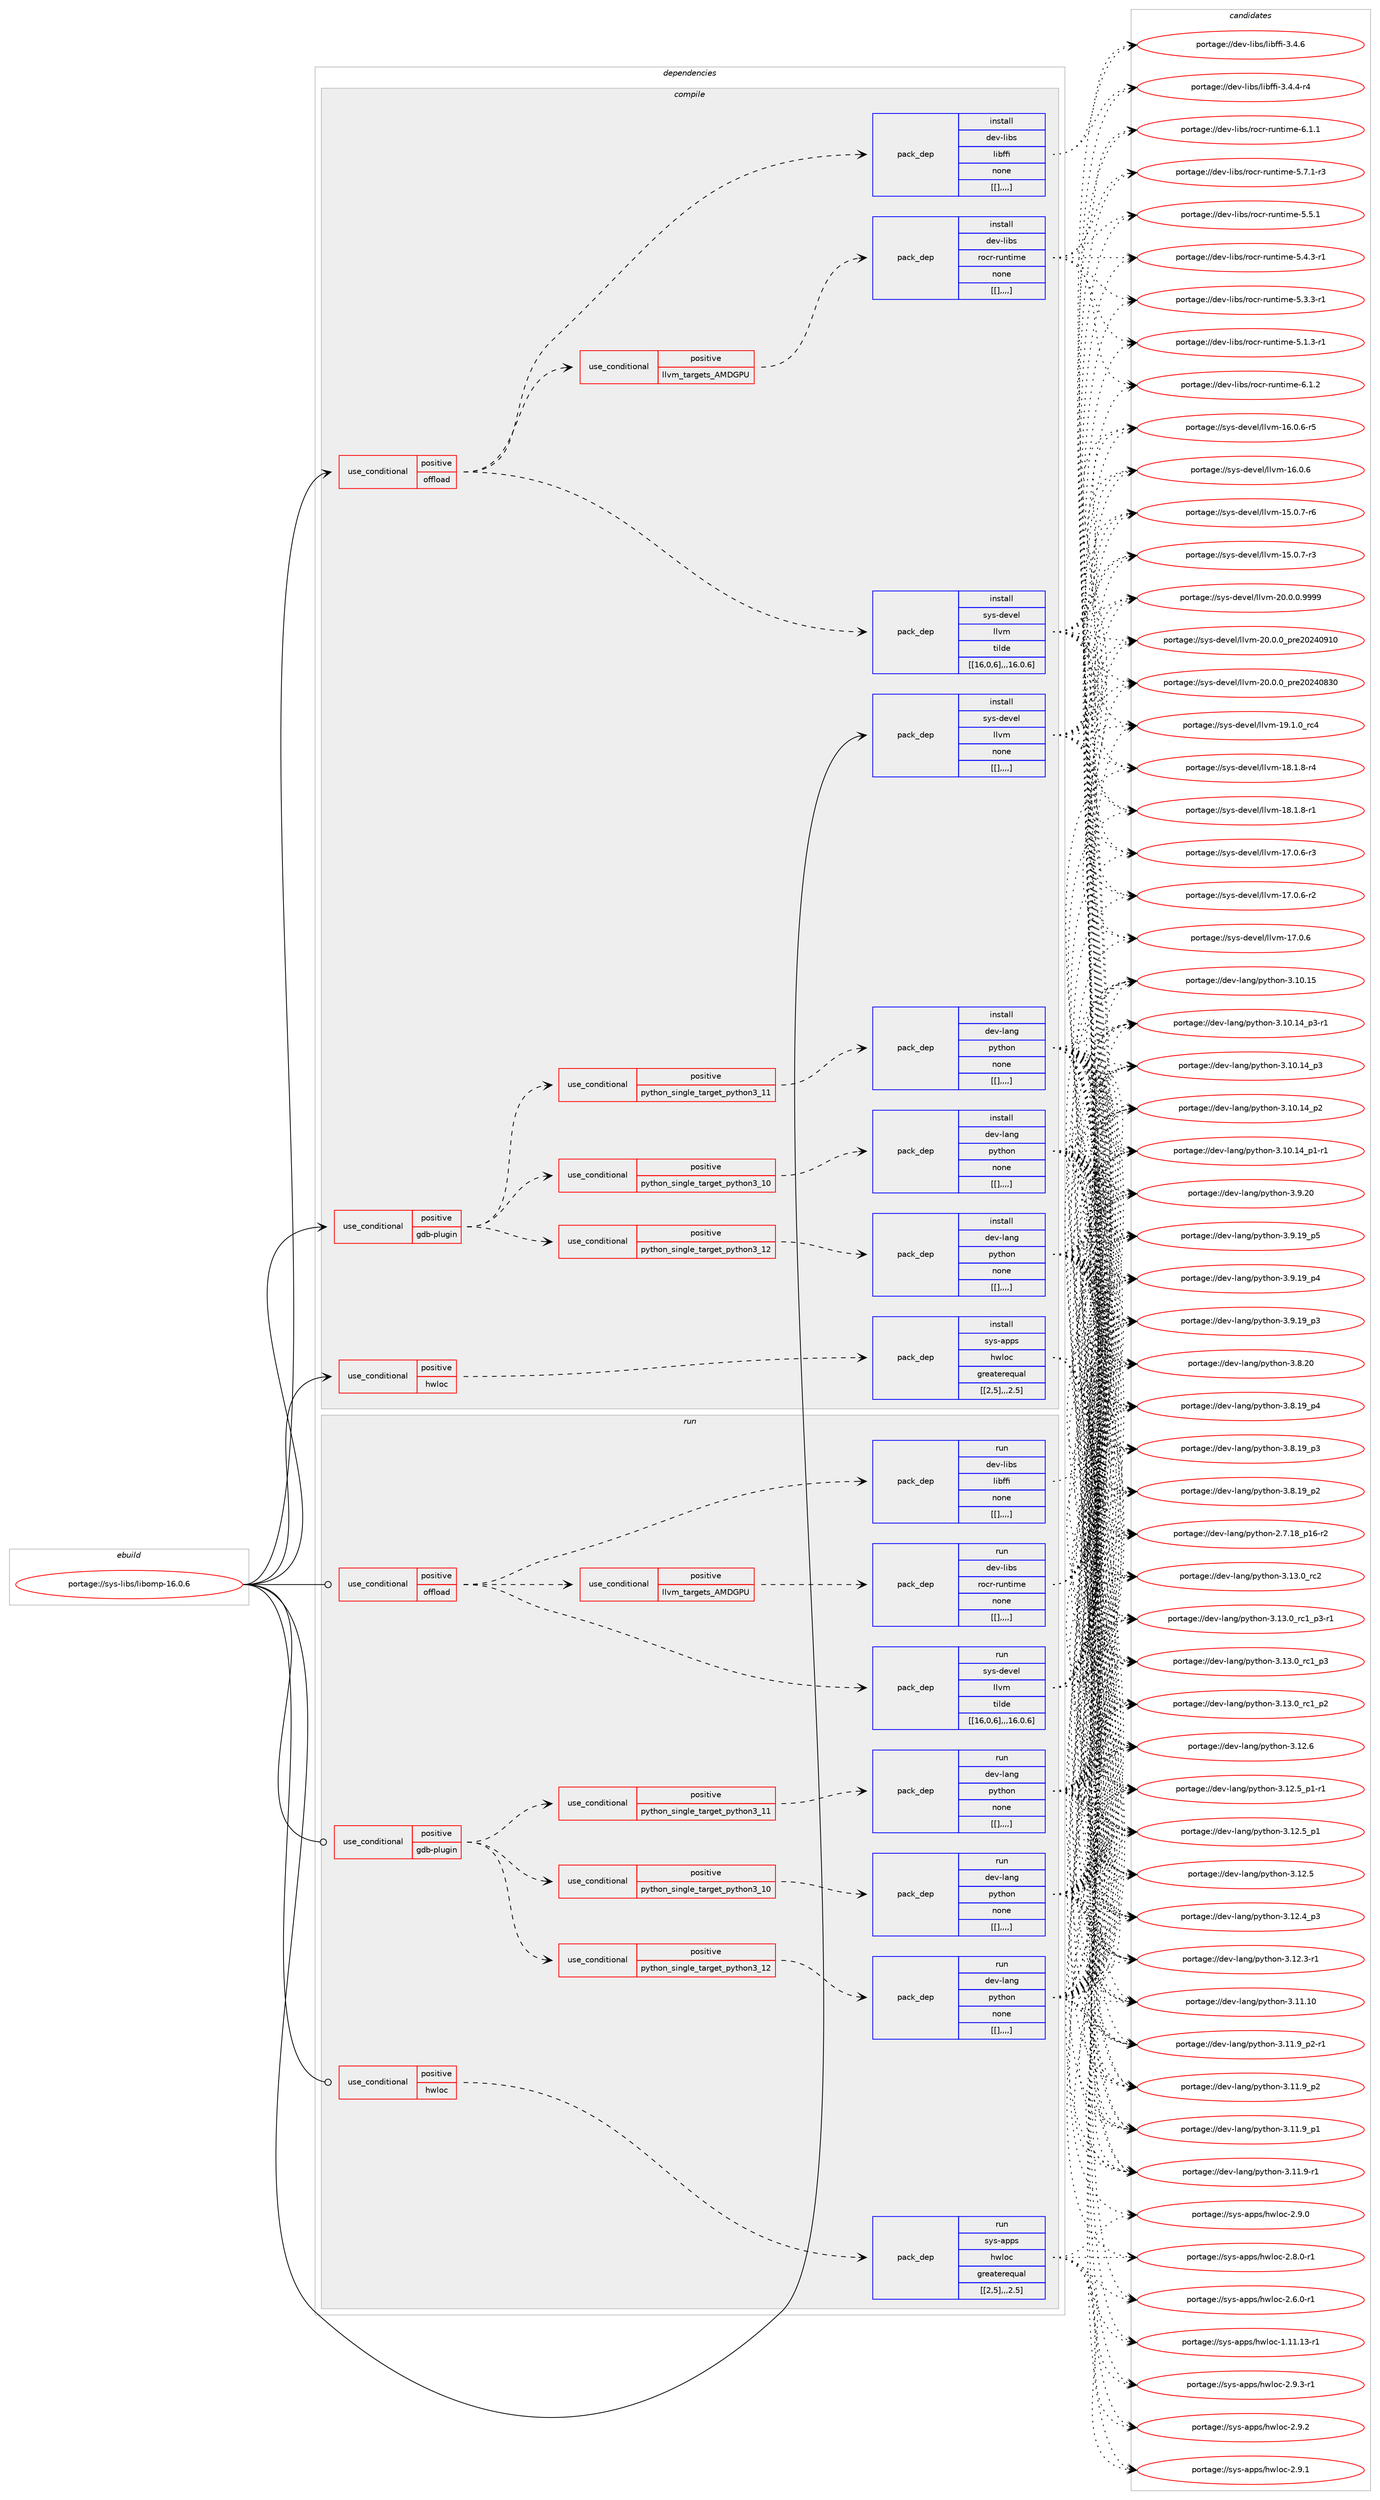 digraph prolog {

# *************
# Graph options
# *************

newrank=true;
concentrate=true;
compound=true;
graph [rankdir=LR,fontname=Helvetica,fontsize=10,ranksep=1.5];#, ranksep=2.5, nodesep=0.2];
edge  [arrowhead=vee];
node  [fontname=Helvetica,fontsize=10];

# **********
# The ebuild
# **********

subgraph cluster_leftcol {
color=gray;
label=<<i>ebuild</i>>;
id [label="portage://sys-libs/libomp-16.0.6", color=red, width=4, href="../sys-libs/libomp-16.0.6.svg"];
}

# ****************
# The dependencies
# ****************

subgraph cluster_midcol {
color=gray;
label=<<i>dependencies</i>>;
subgraph cluster_compile {
fillcolor="#eeeeee";
style=filled;
label=<<i>compile</i>>;
subgraph cond122456 {
dependency459685 [label=<<TABLE BORDER="0" CELLBORDER="1" CELLSPACING="0" CELLPADDING="4"><TR><TD ROWSPAN="3" CELLPADDING="10">use_conditional</TD></TR><TR><TD>positive</TD></TR><TR><TD>gdb-plugin</TD></TR></TABLE>>, shape=none, color=red];
subgraph cond122457 {
dependency459686 [label=<<TABLE BORDER="0" CELLBORDER="1" CELLSPACING="0" CELLPADDING="4"><TR><TD ROWSPAN="3" CELLPADDING="10">use_conditional</TD></TR><TR><TD>positive</TD></TR><TR><TD>python_single_target_python3_10</TD></TR></TABLE>>, shape=none, color=red];
subgraph pack334109 {
dependency459687 [label=<<TABLE BORDER="0" CELLBORDER="1" CELLSPACING="0" CELLPADDING="4" WIDTH="220"><TR><TD ROWSPAN="6" CELLPADDING="30">pack_dep</TD></TR><TR><TD WIDTH="110">install</TD></TR><TR><TD>dev-lang</TD></TR><TR><TD>python</TD></TR><TR><TD>none</TD></TR><TR><TD>[[],,,,]</TD></TR></TABLE>>, shape=none, color=blue];
}
dependency459686:e -> dependency459687:w [weight=20,style="dashed",arrowhead="vee"];
}
dependency459685:e -> dependency459686:w [weight=20,style="dashed",arrowhead="vee"];
subgraph cond122458 {
dependency459688 [label=<<TABLE BORDER="0" CELLBORDER="1" CELLSPACING="0" CELLPADDING="4"><TR><TD ROWSPAN="3" CELLPADDING="10">use_conditional</TD></TR><TR><TD>positive</TD></TR><TR><TD>python_single_target_python3_11</TD></TR></TABLE>>, shape=none, color=red];
subgraph pack334110 {
dependency459689 [label=<<TABLE BORDER="0" CELLBORDER="1" CELLSPACING="0" CELLPADDING="4" WIDTH="220"><TR><TD ROWSPAN="6" CELLPADDING="30">pack_dep</TD></TR><TR><TD WIDTH="110">install</TD></TR><TR><TD>dev-lang</TD></TR><TR><TD>python</TD></TR><TR><TD>none</TD></TR><TR><TD>[[],,,,]</TD></TR></TABLE>>, shape=none, color=blue];
}
dependency459688:e -> dependency459689:w [weight=20,style="dashed",arrowhead="vee"];
}
dependency459685:e -> dependency459688:w [weight=20,style="dashed",arrowhead="vee"];
subgraph cond122459 {
dependency459690 [label=<<TABLE BORDER="0" CELLBORDER="1" CELLSPACING="0" CELLPADDING="4"><TR><TD ROWSPAN="3" CELLPADDING="10">use_conditional</TD></TR><TR><TD>positive</TD></TR><TR><TD>python_single_target_python3_12</TD></TR></TABLE>>, shape=none, color=red];
subgraph pack334111 {
dependency459691 [label=<<TABLE BORDER="0" CELLBORDER="1" CELLSPACING="0" CELLPADDING="4" WIDTH="220"><TR><TD ROWSPAN="6" CELLPADDING="30">pack_dep</TD></TR><TR><TD WIDTH="110">install</TD></TR><TR><TD>dev-lang</TD></TR><TR><TD>python</TD></TR><TR><TD>none</TD></TR><TR><TD>[[],,,,]</TD></TR></TABLE>>, shape=none, color=blue];
}
dependency459690:e -> dependency459691:w [weight=20,style="dashed",arrowhead="vee"];
}
dependency459685:e -> dependency459690:w [weight=20,style="dashed",arrowhead="vee"];
}
id:e -> dependency459685:w [weight=20,style="solid",arrowhead="vee"];
subgraph cond122460 {
dependency459692 [label=<<TABLE BORDER="0" CELLBORDER="1" CELLSPACING="0" CELLPADDING="4"><TR><TD ROWSPAN="3" CELLPADDING="10">use_conditional</TD></TR><TR><TD>positive</TD></TR><TR><TD>hwloc</TD></TR></TABLE>>, shape=none, color=red];
subgraph pack334112 {
dependency459693 [label=<<TABLE BORDER="0" CELLBORDER="1" CELLSPACING="0" CELLPADDING="4" WIDTH="220"><TR><TD ROWSPAN="6" CELLPADDING="30">pack_dep</TD></TR><TR><TD WIDTH="110">install</TD></TR><TR><TD>sys-apps</TD></TR><TR><TD>hwloc</TD></TR><TR><TD>greaterequal</TD></TR><TR><TD>[[2,5],,,2.5]</TD></TR></TABLE>>, shape=none, color=blue];
}
dependency459692:e -> dependency459693:w [weight=20,style="dashed",arrowhead="vee"];
}
id:e -> dependency459692:w [weight=20,style="solid",arrowhead="vee"];
subgraph cond122461 {
dependency459694 [label=<<TABLE BORDER="0" CELLBORDER="1" CELLSPACING="0" CELLPADDING="4"><TR><TD ROWSPAN="3" CELLPADDING="10">use_conditional</TD></TR><TR><TD>positive</TD></TR><TR><TD>offload</TD></TR></TABLE>>, shape=none, color=red];
subgraph pack334113 {
dependency459695 [label=<<TABLE BORDER="0" CELLBORDER="1" CELLSPACING="0" CELLPADDING="4" WIDTH="220"><TR><TD ROWSPAN="6" CELLPADDING="30">pack_dep</TD></TR><TR><TD WIDTH="110">install</TD></TR><TR><TD>dev-libs</TD></TR><TR><TD>libffi</TD></TR><TR><TD>none</TD></TR><TR><TD>[[],,,,]</TD></TR></TABLE>>, shape=none, color=blue];
}
dependency459694:e -> dependency459695:w [weight=20,style="dashed",arrowhead="vee"];
subgraph pack334114 {
dependency459696 [label=<<TABLE BORDER="0" CELLBORDER="1" CELLSPACING="0" CELLPADDING="4" WIDTH="220"><TR><TD ROWSPAN="6" CELLPADDING="30">pack_dep</TD></TR><TR><TD WIDTH="110">install</TD></TR><TR><TD>sys-devel</TD></TR><TR><TD>llvm</TD></TR><TR><TD>tilde</TD></TR><TR><TD>[[16,0,6],,,16.0.6]</TD></TR></TABLE>>, shape=none, color=blue];
}
dependency459694:e -> dependency459696:w [weight=20,style="dashed",arrowhead="vee"];
subgraph cond122462 {
dependency459697 [label=<<TABLE BORDER="0" CELLBORDER="1" CELLSPACING="0" CELLPADDING="4"><TR><TD ROWSPAN="3" CELLPADDING="10">use_conditional</TD></TR><TR><TD>positive</TD></TR><TR><TD>llvm_targets_AMDGPU</TD></TR></TABLE>>, shape=none, color=red];
subgraph pack334115 {
dependency459698 [label=<<TABLE BORDER="0" CELLBORDER="1" CELLSPACING="0" CELLPADDING="4" WIDTH="220"><TR><TD ROWSPAN="6" CELLPADDING="30">pack_dep</TD></TR><TR><TD WIDTH="110">install</TD></TR><TR><TD>dev-libs</TD></TR><TR><TD>rocr-runtime</TD></TR><TR><TD>none</TD></TR><TR><TD>[[],,,,]</TD></TR></TABLE>>, shape=none, color=blue];
}
dependency459697:e -> dependency459698:w [weight=20,style="dashed",arrowhead="vee"];
}
dependency459694:e -> dependency459697:w [weight=20,style="dashed",arrowhead="vee"];
}
id:e -> dependency459694:w [weight=20,style="solid",arrowhead="vee"];
subgraph pack334116 {
dependency459699 [label=<<TABLE BORDER="0" CELLBORDER="1" CELLSPACING="0" CELLPADDING="4" WIDTH="220"><TR><TD ROWSPAN="6" CELLPADDING="30">pack_dep</TD></TR><TR><TD WIDTH="110">install</TD></TR><TR><TD>sys-devel</TD></TR><TR><TD>llvm</TD></TR><TR><TD>none</TD></TR><TR><TD>[[],,,,]</TD></TR></TABLE>>, shape=none, color=blue];
}
id:e -> dependency459699:w [weight=20,style="solid",arrowhead="vee"];
}
subgraph cluster_compileandrun {
fillcolor="#eeeeee";
style=filled;
label=<<i>compile and run</i>>;
}
subgraph cluster_run {
fillcolor="#eeeeee";
style=filled;
label=<<i>run</i>>;
subgraph cond122463 {
dependency459700 [label=<<TABLE BORDER="0" CELLBORDER="1" CELLSPACING="0" CELLPADDING="4"><TR><TD ROWSPAN="3" CELLPADDING="10">use_conditional</TD></TR><TR><TD>positive</TD></TR><TR><TD>gdb-plugin</TD></TR></TABLE>>, shape=none, color=red];
subgraph cond122464 {
dependency459701 [label=<<TABLE BORDER="0" CELLBORDER="1" CELLSPACING="0" CELLPADDING="4"><TR><TD ROWSPAN="3" CELLPADDING="10">use_conditional</TD></TR><TR><TD>positive</TD></TR><TR><TD>python_single_target_python3_10</TD></TR></TABLE>>, shape=none, color=red];
subgraph pack334117 {
dependency459702 [label=<<TABLE BORDER="0" CELLBORDER="1" CELLSPACING="0" CELLPADDING="4" WIDTH="220"><TR><TD ROWSPAN="6" CELLPADDING="30">pack_dep</TD></TR><TR><TD WIDTH="110">run</TD></TR><TR><TD>dev-lang</TD></TR><TR><TD>python</TD></TR><TR><TD>none</TD></TR><TR><TD>[[],,,,]</TD></TR></TABLE>>, shape=none, color=blue];
}
dependency459701:e -> dependency459702:w [weight=20,style="dashed",arrowhead="vee"];
}
dependency459700:e -> dependency459701:w [weight=20,style="dashed",arrowhead="vee"];
subgraph cond122465 {
dependency459703 [label=<<TABLE BORDER="0" CELLBORDER="1" CELLSPACING="0" CELLPADDING="4"><TR><TD ROWSPAN="3" CELLPADDING="10">use_conditional</TD></TR><TR><TD>positive</TD></TR><TR><TD>python_single_target_python3_11</TD></TR></TABLE>>, shape=none, color=red];
subgraph pack334118 {
dependency459704 [label=<<TABLE BORDER="0" CELLBORDER="1" CELLSPACING="0" CELLPADDING="4" WIDTH="220"><TR><TD ROWSPAN="6" CELLPADDING="30">pack_dep</TD></TR><TR><TD WIDTH="110">run</TD></TR><TR><TD>dev-lang</TD></TR><TR><TD>python</TD></TR><TR><TD>none</TD></TR><TR><TD>[[],,,,]</TD></TR></TABLE>>, shape=none, color=blue];
}
dependency459703:e -> dependency459704:w [weight=20,style="dashed",arrowhead="vee"];
}
dependency459700:e -> dependency459703:w [weight=20,style="dashed",arrowhead="vee"];
subgraph cond122466 {
dependency459705 [label=<<TABLE BORDER="0" CELLBORDER="1" CELLSPACING="0" CELLPADDING="4"><TR><TD ROWSPAN="3" CELLPADDING="10">use_conditional</TD></TR><TR><TD>positive</TD></TR><TR><TD>python_single_target_python3_12</TD></TR></TABLE>>, shape=none, color=red];
subgraph pack334119 {
dependency459706 [label=<<TABLE BORDER="0" CELLBORDER="1" CELLSPACING="0" CELLPADDING="4" WIDTH="220"><TR><TD ROWSPAN="6" CELLPADDING="30">pack_dep</TD></TR><TR><TD WIDTH="110">run</TD></TR><TR><TD>dev-lang</TD></TR><TR><TD>python</TD></TR><TR><TD>none</TD></TR><TR><TD>[[],,,,]</TD></TR></TABLE>>, shape=none, color=blue];
}
dependency459705:e -> dependency459706:w [weight=20,style="dashed",arrowhead="vee"];
}
dependency459700:e -> dependency459705:w [weight=20,style="dashed",arrowhead="vee"];
}
id:e -> dependency459700:w [weight=20,style="solid",arrowhead="odot"];
subgraph cond122467 {
dependency459707 [label=<<TABLE BORDER="0" CELLBORDER="1" CELLSPACING="0" CELLPADDING="4"><TR><TD ROWSPAN="3" CELLPADDING="10">use_conditional</TD></TR><TR><TD>positive</TD></TR><TR><TD>hwloc</TD></TR></TABLE>>, shape=none, color=red];
subgraph pack334120 {
dependency459708 [label=<<TABLE BORDER="0" CELLBORDER="1" CELLSPACING="0" CELLPADDING="4" WIDTH="220"><TR><TD ROWSPAN="6" CELLPADDING="30">pack_dep</TD></TR><TR><TD WIDTH="110">run</TD></TR><TR><TD>sys-apps</TD></TR><TR><TD>hwloc</TD></TR><TR><TD>greaterequal</TD></TR><TR><TD>[[2,5],,,2.5]</TD></TR></TABLE>>, shape=none, color=blue];
}
dependency459707:e -> dependency459708:w [weight=20,style="dashed",arrowhead="vee"];
}
id:e -> dependency459707:w [weight=20,style="solid",arrowhead="odot"];
subgraph cond122468 {
dependency459709 [label=<<TABLE BORDER="0" CELLBORDER="1" CELLSPACING="0" CELLPADDING="4"><TR><TD ROWSPAN="3" CELLPADDING="10">use_conditional</TD></TR><TR><TD>positive</TD></TR><TR><TD>offload</TD></TR></TABLE>>, shape=none, color=red];
subgraph pack334121 {
dependency459710 [label=<<TABLE BORDER="0" CELLBORDER="1" CELLSPACING="0" CELLPADDING="4" WIDTH="220"><TR><TD ROWSPAN="6" CELLPADDING="30">pack_dep</TD></TR><TR><TD WIDTH="110">run</TD></TR><TR><TD>dev-libs</TD></TR><TR><TD>libffi</TD></TR><TR><TD>none</TD></TR><TR><TD>[[],,,,]</TD></TR></TABLE>>, shape=none, color=blue];
}
dependency459709:e -> dependency459710:w [weight=20,style="dashed",arrowhead="vee"];
subgraph pack334122 {
dependency459711 [label=<<TABLE BORDER="0" CELLBORDER="1" CELLSPACING="0" CELLPADDING="4" WIDTH="220"><TR><TD ROWSPAN="6" CELLPADDING="30">pack_dep</TD></TR><TR><TD WIDTH="110">run</TD></TR><TR><TD>sys-devel</TD></TR><TR><TD>llvm</TD></TR><TR><TD>tilde</TD></TR><TR><TD>[[16,0,6],,,16.0.6]</TD></TR></TABLE>>, shape=none, color=blue];
}
dependency459709:e -> dependency459711:w [weight=20,style="dashed",arrowhead="vee"];
subgraph cond122469 {
dependency459712 [label=<<TABLE BORDER="0" CELLBORDER="1" CELLSPACING="0" CELLPADDING="4"><TR><TD ROWSPAN="3" CELLPADDING="10">use_conditional</TD></TR><TR><TD>positive</TD></TR><TR><TD>llvm_targets_AMDGPU</TD></TR></TABLE>>, shape=none, color=red];
subgraph pack334123 {
dependency459713 [label=<<TABLE BORDER="0" CELLBORDER="1" CELLSPACING="0" CELLPADDING="4" WIDTH="220"><TR><TD ROWSPAN="6" CELLPADDING="30">pack_dep</TD></TR><TR><TD WIDTH="110">run</TD></TR><TR><TD>dev-libs</TD></TR><TR><TD>rocr-runtime</TD></TR><TR><TD>none</TD></TR><TR><TD>[[],,,,]</TD></TR></TABLE>>, shape=none, color=blue];
}
dependency459712:e -> dependency459713:w [weight=20,style="dashed",arrowhead="vee"];
}
dependency459709:e -> dependency459712:w [weight=20,style="dashed",arrowhead="vee"];
}
id:e -> dependency459709:w [weight=20,style="solid",arrowhead="odot"];
}
}

# **************
# The candidates
# **************

subgraph cluster_choices {
rank=same;
color=gray;
label=<<i>candidates</i>>;

subgraph choice334109 {
color=black;
nodesep=1;
choice10010111845108971101034711212111610411111045514649514648951149950 [label="portage://dev-lang/python-3.13.0_rc2", color=red, width=4,href="../dev-lang/python-3.13.0_rc2.svg"];
choice1001011184510897110103471121211161041111104551464951464895114994995112514511449 [label="portage://dev-lang/python-3.13.0_rc1_p3-r1", color=red, width=4,href="../dev-lang/python-3.13.0_rc1_p3-r1.svg"];
choice100101118451089711010347112121116104111110455146495146489511499499511251 [label="portage://dev-lang/python-3.13.0_rc1_p3", color=red, width=4,href="../dev-lang/python-3.13.0_rc1_p3.svg"];
choice100101118451089711010347112121116104111110455146495146489511499499511250 [label="portage://dev-lang/python-3.13.0_rc1_p2", color=red, width=4,href="../dev-lang/python-3.13.0_rc1_p2.svg"];
choice10010111845108971101034711212111610411111045514649504654 [label="portage://dev-lang/python-3.12.6", color=red, width=4,href="../dev-lang/python-3.12.6.svg"];
choice1001011184510897110103471121211161041111104551464950465395112494511449 [label="portage://dev-lang/python-3.12.5_p1-r1", color=red, width=4,href="../dev-lang/python-3.12.5_p1-r1.svg"];
choice100101118451089711010347112121116104111110455146495046539511249 [label="portage://dev-lang/python-3.12.5_p1", color=red, width=4,href="../dev-lang/python-3.12.5_p1.svg"];
choice10010111845108971101034711212111610411111045514649504653 [label="portage://dev-lang/python-3.12.5", color=red, width=4,href="../dev-lang/python-3.12.5.svg"];
choice100101118451089711010347112121116104111110455146495046529511251 [label="portage://dev-lang/python-3.12.4_p3", color=red, width=4,href="../dev-lang/python-3.12.4_p3.svg"];
choice100101118451089711010347112121116104111110455146495046514511449 [label="portage://dev-lang/python-3.12.3-r1", color=red, width=4,href="../dev-lang/python-3.12.3-r1.svg"];
choice1001011184510897110103471121211161041111104551464949464948 [label="portage://dev-lang/python-3.11.10", color=red, width=4,href="../dev-lang/python-3.11.10.svg"];
choice1001011184510897110103471121211161041111104551464949465795112504511449 [label="portage://dev-lang/python-3.11.9_p2-r1", color=red, width=4,href="../dev-lang/python-3.11.9_p2-r1.svg"];
choice100101118451089711010347112121116104111110455146494946579511250 [label="portage://dev-lang/python-3.11.9_p2", color=red, width=4,href="../dev-lang/python-3.11.9_p2.svg"];
choice100101118451089711010347112121116104111110455146494946579511249 [label="portage://dev-lang/python-3.11.9_p1", color=red, width=4,href="../dev-lang/python-3.11.9_p1.svg"];
choice100101118451089711010347112121116104111110455146494946574511449 [label="portage://dev-lang/python-3.11.9-r1", color=red, width=4,href="../dev-lang/python-3.11.9-r1.svg"];
choice1001011184510897110103471121211161041111104551464948464953 [label="portage://dev-lang/python-3.10.15", color=red, width=4,href="../dev-lang/python-3.10.15.svg"];
choice100101118451089711010347112121116104111110455146494846495295112514511449 [label="portage://dev-lang/python-3.10.14_p3-r1", color=red, width=4,href="../dev-lang/python-3.10.14_p3-r1.svg"];
choice10010111845108971101034711212111610411111045514649484649529511251 [label="portage://dev-lang/python-3.10.14_p3", color=red, width=4,href="../dev-lang/python-3.10.14_p3.svg"];
choice10010111845108971101034711212111610411111045514649484649529511250 [label="portage://dev-lang/python-3.10.14_p2", color=red, width=4,href="../dev-lang/python-3.10.14_p2.svg"];
choice100101118451089711010347112121116104111110455146494846495295112494511449 [label="portage://dev-lang/python-3.10.14_p1-r1", color=red, width=4,href="../dev-lang/python-3.10.14_p1-r1.svg"];
choice10010111845108971101034711212111610411111045514657465048 [label="portage://dev-lang/python-3.9.20", color=red, width=4,href="../dev-lang/python-3.9.20.svg"];
choice100101118451089711010347112121116104111110455146574649579511253 [label="portage://dev-lang/python-3.9.19_p5", color=red, width=4,href="../dev-lang/python-3.9.19_p5.svg"];
choice100101118451089711010347112121116104111110455146574649579511252 [label="portage://dev-lang/python-3.9.19_p4", color=red, width=4,href="../dev-lang/python-3.9.19_p4.svg"];
choice100101118451089711010347112121116104111110455146574649579511251 [label="portage://dev-lang/python-3.9.19_p3", color=red, width=4,href="../dev-lang/python-3.9.19_p3.svg"];
choice10010111845108971101034711212111610411111045514656465048 [label="portage://dev-lang/python-3.8.20", color=red, width=4,href="../dev-lang/python-3.8.20.svg"];
choice100101118451089711010347112121116104111110455146564649579511252 [label="portage://dev-lang/python-3.8.19_p4", color=red, width=4,href="../dev-lang/python-3.8.19_p4.svg"];
choice100101118451089711010347112121116104111110455146564649579511251 [label="portage://dev-lang/python-3.8.19_p3", color=red, width=4,href="../dev-lang/python-3.8.19_p3.svg"];
choice100101118451089711010347112121116104111110455146564649579511250 [label="portage://dev-lang/python-3.8.19_p2", color=red, width=4,href="../dev-lang/python-3.8.19_p2.svg"];
choice100101118451089711010347112121116104111110455046554649569511249544511450 [label="portage://dev-lang/python-2.7.18_p16-r2", color=red, width=4,href="../dev-lang/python-2.7.18_p16-r2.svg"];
dependency459687:e -> choice10010111845108971101034711212111610411111045514649514648951149950:w [style=dotted,weight="100"];
dependency459687:e -> choice1001011184510897110103471121211161041111104551464951464895114994995112514511449:w [style=dotted,weight="100"];
dependency459687:e -> choice100101118451089711010347112121116104111110455146495146489511499499511251:w [style=dotted,weight="100"];
dependency459687:e -> choice100101118451089711010347112121116104111110455146495146489511499499511250:w [style=dotted,weight="100"];
dependency459687:e -> choice10010111845108971101034711212111610411111045514649504654:w [style=dotted,weight="100"];
dependency459687:e -> choice1001011184510897110103471121211161041111104551464950465395112494511449:w [style=dotted,weight="100"];
dependency459687:e -> choice100101118451089711010347112121116104111110455146495046539511249:w [style=dotted,weight="100"];
dependency459687:e -> choice10010111845108971101034711212111610411111045514649504653:w [style=dotted,weight="100"];
dependency459687:e -> choice100101118451089711010347112121116104111110455146495046529511251:w [style=dotted,weight="100"];
dependency459687:e -> choice100101118451089711010347112121116104111110455146495046514511449:w [style=dotted,weight="100"];
dependency459687:e -> choice1001011184510897110103471121211161041111104551464949464948:w [style=dotted,weight="100"];
dependency459687:e -> choice1001011184510897110103471121211161041111104551464949465795112504511449:w [style=dotted,weight="100"];
dependency459687:e -> choice100101118451089711010347112121116104111110455146494946579511250:w [style=dotted,weight="100"];
dependency459687:e -> choice100101118451089711010347112121116104111110455146494946579511249:w [style=dotted,weight="100"];
dependency459687:e -> choice100101118451089711010347112121116104111110455146494946574511449:w [style=dotted,weight="100"];
dependency459687:e -> choice1001011184510897110103471121211161041111104551464948464953:w [style=dotted,weight="100"];
dependency459687:e -> choice100101118451089711010347112121116104111110455146494846495295112514511449:w [style=dotted,weight="100"];
dependency459687:e -> choice10010111845108971101034711212111610411111045514649484649529511251:w [style=dotted,weight="100"];
dependency459687:e -> choice10010111845108971101034711212111610411111045514649484649529511250:w [style=dotted,weight="100"];
dependency459687:e -> choice100101118451089711010347112121116104111110455146494846495295112494511449:w [style=dotted,weight="100"];
dependency459687:e -> choice10010111845108971101034711212111610411111045514657465048:w [style=dotted,weight="100"];
dependency459687:e -> choice100101118451089711010347112121116104111110455146574649579511253:w [style=dotted,weight="100"];
dependency459687:e -> choice100101118451089711010347112121116104111110455146574649579511252:w [style=dotted,weight="100"];
dependency459687:e -> choice100101118451089711010347112121116104111110455146574649579511251:w [style=dotted,weight="100"];
dependency459687:e -> choice10010111845108971101034711212111610411111045514656465048:w [style=dotted,weight="100"];
dependency459687:e -> choice100101118451089711010347112121116104111110455146564649579511252:w [style=dotted,weight="100"];
dependency459687:e -> choice100101118451089711010347112121116104111110455146564649579511251:w [style=dotted,weight="100"];
dependency459687:e -> choice100101118451089711010347112121116104111110455146564649579511250:w [style=dotted,weight="100"];
dependency459687:e -> choice100101118451089711010347112121116104111110455046554649569511249544511450:w [style=dotted,weight="100"];
}
subgraph choice334110 {
color=black;
nodesep=1;
choice10010111845108971101034711212111610411111045514649514648951149950 [label="portage://dev-lang/python-3.13.0_rc2", color=red, width=4,href="../dev-lang/python-3.13.0_rc2.svg"];
choice1001011184510897110103471121211161041111104551464951464895114994995112514511449 [label="portage://dev-lang/python-3.13.0_rc1_p3-r1", color=red, width=4,href="../dev-lang/python-3.13.0_rc1_p3-r1.svg"];
choice100101118451089711010347112121116104111110455146495146489511499499511251 [label="portage://dev-lang/python-3.13.0_rc1_p3", color=red, width=4,href="../dev-lang/python-3.13.0_rc1_p3.svg"];
choice100101118451089711010347112121116104111110455146495146489511499499511250 [label="portage://dev-lang/python-3.13.0_rc1_p2", color=red, width=4,href="../dev-lang/python-3.13.0_rc1_p2.svg"];
choice10010111845108971101034711212111610411111045514649504654 [label="portage://dev-lang/python-3.12.6", color=red, width=4,href="../dev-lang/python-3.12.6.svg"];
choice1001011184510897110103471121211161041111104551464950465395112494511449 [label="portage://dev-lang/python-3.12.5_p1-r1", color=red, width=4,href="../dev-lang/python-3.12.5_p1-r1.svg"];
choice100101118451089711010347112121116104111110455146495046539511249 [label="portage://dev-lang/python-3.12.5_p1", color=red, width=4,href="../dev-lang/python-3.12.5_p1.svg"];
choice10010111845108971101034711212111610411111045514649504653 [label="portage://dev-lang/python-3.12.5", color=red, width=4,href="../dev-lang/python-3.12.5.svg"];
choice100101118451089711010347112121116104111110455146495046529511251 [label="portage://dev-lang/python-3.12.4_p3", color=red, width=4,href="../dev-lang/python-3.12.4_p3.svg"];
choice100101118451089711010347112121116104111110455146495046514511449 [label="portage://dev-lang/python-3.12.3-r1", color=red, width=4,href="../dev-lang/python-3.12.3-r1.svg"];
choice1001011184510897110103471121211161041111104551464949464948 [label="portage://dev-lang/python-3.11.10", color=red, width=4,href="../dev-lang/python-3.11.10.svg"];
choice1001011184510897110103471121211161041111104551464949465795112504511449 [label="portage://dev-lang/python-3.11.9_p2-r1", color=red, width=4,href="../dev-lang/python-3.11.9_p2-r1.svg"];
choice100101118451089711010347112121116104111110455146494946579511250 [label="portage://dev-lang/python-3.11.9_p2", color=red, width=4,href="../dev-lang/python-3.11.9_p2.svg"];
choice100101118451089711010347112121116104111110455146494946579511249 [label="portage://dev-lang/python-3.11.9_p1", color=red, width=4,href="../dev-lang/python-3.11.9_p1.svg"];
choice100101118451089711010347112121116104111110455146494946574511449 [label="portage://dev-lang/python-3.11.9-r1", color=red, width=4,href="../dev-lang/python-3.11.9-r1.svg"];
choice1001011184510897110103471121211161041111104551464948464953 [label="portage://dev-lang/python-3.10.15", color=red, width=4,href="../dev-lang/python-3.10.15.svg"];
choice100101118451089711010347112121116104111110455146494846495295112514511449 [label="portage://dev-lang/python-3.10.14_p3-r1", color=red, width=4,href="../dev-lang/python-3.10.14_p3-r1.svg"];
choice10010111845108971101034711212111610411111045514649484649529511251 [label="portage://dev-lang/python-3.10.14_p3", color=red, width=4,href="../dev-lang/python-3.10.14_p3.svg"];
choice10010111845108971101034711212111610411111045514649484649529511250 [label="portage://dev-lang/python-3.10.14_p2", color=red, width=4,href="../dev-lang/python-3.10.14_p2.svg"];
choice100101118451089711010347112121116104111110455146494846495295112494511449 [label="portage://dev-lang/python-3.10.14_p1-r1", color=red, width=4,href="../dev-lang/python-3.10.14_p1-r1.svg"];
choice10010111845108971101034711212111610411111045514657465048 [label="portage://dev-lang/python-3.9.20", color=red, width=4,href="../dev-lang/python-3.9.20.svg"];
choice100101118451089711010347112121116104111110455146574649579511253 [label="portage://dev-lang/python-3.9.19_p5", color=red, width=4,href="../dev-lang/python-3.9.19_p5.svg"];
choice100101118451089711010347112121116104111110455146574649579511252 [label="portage://dev-lang/python-3.9.19_p4", color=red, width=4,href="../dev-lang/python-3.9.19_p4.svg"];
choice100101118451089711010347112121116104111110455146574649579511251 [label="portage://dev-lang/python-3.9.19_p3", color=red, width=4,href="../dev-lang/python-3.9.19_p3.svg"];
choice10010111845108971101034711212111610411111045514656465048 [label="portage://dev-lang/python-3.8.20", color=red, width=4,href="../dev-lang/python-3.8.20.svg"];
choice100101118451089711010347112121116104111110455146564649579511252 [label="portage://dev-lang/python-3.8.19_p4", color=red, width=4,href="../dev-lang/python-3.8.19_p4.svg"];
choice100101118451089711010347112121116104111110455146564649579511251 [label="portage://dev-lang/python-3.8.19_p3", color=red, width=4,href="../dev-lang/python-3.8.19_p3.svg"];
choice100101118451089711010347112121116104111110455146564649579511250 [label="portage://dev-lang/python-3.8.19_p2", color=red, width=4,href="../dev-lang/python-3.8.19_p2.svg"];
choice100101118451089711010347112121116104111110455046554649569511249544511450 [label="portage://dev-lang/python-2.7.18_p16-r2", color=red, width=4,href="../dev-lang/python-2.7.18_p16-r2.svg"];
dependency459689:e -> choice10010111845108971101034711212111610411111045514649514648951149950:w [style=dotted,weight="100"];
dependency459689:e -> choice1001011184510897110103471121211161041111104551464951464895114994995112514511449:w [style=dotted,weight="100"];
dependency459689:e -> choice100101118451089711010347112121116104111110455146495146489511499499511251:w [style=dotted,weight="100"];
dependency459689:e -> choice100101118451089711010347112121116104111110455146495146489511499499511250:w [style=dotted,weight="100"];
dependency459689:e -> choice10010111845108971101034711212111610411111045514649504654:w [style=dotted,weight="100"];
dependency459689:e -> choice1001011184510897110103471121211161041111104551464950465395112494511449:w [style=dotted,weight="100"];
dependency459689:e -> choice100101118451089711010347112121116104111110455146495046539511249:w [style=dotted,weight="100"];
dependency459689:e -> choice10010111845108971101034711212111610411111045514649504653:w [style=dotted,weight="100"];
dependency459689:e -> choice100101118451089711010347112121116104111110455146495046529511251:w [style=dotted,weight="100"];
dependency459689:e -> choice100101118451089711010347112121116104111110455146495046514511449:w [style=dotted,weight="100"];
dependency459689:e -> choice1001011184510897110103471121211161041111104551464949464948:w [style=dotted,weight="100"];
dependency459689:e -> choice1001011184510897110103471121211161041111104551464949465795112504511449:w [style=dotted,weight="100"];
dependency459689:e -> choice100101118451089711010347112121116104111110455146494946579511250:w [style=dotted,weight="100"];
dependency459689:e -> choice100101118451089711010347112121116104111110455146494946579511249:w [style=dotted,weight="100"];
dependency459689:e -> choice100101118451089711010347112121116104111110455146494946574511449:w [style=dotted,weight="100"];
dependency459689:e -> choice1001011184510897110103471121211161041111104551464948464953:w [style=dotted,weight="100"];
dependency459689:e -> choice100101118451089711010347112121116104111110455146494846495295112514511449:w [style=dotted,weight="100"];
dependency459689:e -> choice10010111845108971101034711212111610411111045514649484649529511251:w [style=dotted,weight="100"];
dependency459689:e -> choice10010111845108971101034711212111610411111045514649484649529511250:w [style=dotted,weight="100"];
dependency459689:e -> choice100101118451089711010347112121116104111110455146494846495295112494511449:w [style=dotted,weight="100"];
dependency459689:e -> choice10010111845108971101034711212111610411111045514657465048:w [style=dotted,weight="100"];
dependency459689:e -> choice100101118451089711010347112121116104111110455146574649579511253:w [style=dotted,weight="100"];
dependency459689:e -> choice100101118451089711010347112121116104111110455146574649579511252:w [style=dotted,weight="100"];
dependency459689:e -> choice100101118451089711010347112121116104111110455146574649579511251:w [style=dotted,weight="100"];
dependency459689:e -> choice10010111845108971101034711212111610411111045514656465048:w [style=dotted,weight="100"];
dependency459689:e -> choice100101118451089711010347112121116104111110455146564649579511252:w [style=dotted,weight="100"];
dependency459689:e -> choice100101118451089711010347112121116104111110455146564649579511251:w [style=dotted,weight="100"];
dependency459689:e -> choice100101118451089711010347112121116104111110455146564649579511250:w [style=dotted,weight="100"];
dependency459689:e -> choice100101118451089711010347112121116104111110455046554649569511249544511450:w [style=dotted,weight="100"];
}
subgraph choice334111 {
color=black;
nodesep=1;
choice10010111845108971101034711212111610411111045514649514648951149950 [label="portage://dev-lang/python-3.13.0_rc2", color=red, width=4,href="../dev-lang/python-3.13.0_rc2.svg"];
choice1001011184510897110103471121211161041111104551464951464895114994995112514511449 [label="portage://dev-lang/python-3.13.0_rc1_p3-r1", color=red, width=4,href="../dev-lang/python-3.13.0_rc1_p3-r1.svg"];
choice100101118451089711010347112121116104111110455146495146489511499499511251 [label="portage://dev-lang/python-3.13.0_rc1_p3", color=red, width=4,href="../dev-lang/python-3.13.0_rc1_p3.svg"];
choice100101118451089711010347112121116104111110455146495146489511499499511250 [label="portage://dev-lang/python-3.13.0_rc1_p2", color=red, width=4,href="../dev-lang/python-3.13.0_rc1_p2.svg"];
choice10010111845108971101034711212111610411111045514649504654 [label="portage://dev-lang/python-3.12.6", color=red, width=4,href="../dev-lang/python-3.12.6.svg"];
choice1001011184510897110103471121211161041111104551464950465395112494511449 [label="portage://dev-lang/python-3.12.5_p1-r1", color=red, width=4,href="../dev-lang/python-3.12.5_p1-r1.svg"];
choice100101118451089711010347112121116104111110455146495046539511249 [label="portage://dev-lang/python-3.12.5_p1", color=red, width=4,href="../dev-lang/python-3.12.5_p1.svg"];
choice10010111845108971101034711212111610411111045514649504653 [label="portage://dev-lang/python-3.12.5", color=red, width=4,href="../dev-lang/python-3.12.5.svg"];
choice100101118451089711010347112121116104111110455146495046529511251 [label="portage://dev-lang/python-3.12.4_p3", color=red, width=4,href="../dev-lang/python-3.12.4_p3.svg"];
choice100101118451089711010347112121116104111110455146495046514511449 [label="portage://dev-lang/python-3.12.3-r1", color=red, width=4,href="../dev-lang/python-3.12.3-r1.svg"];
choice1001011184510897110103471121211161041111104551464949464948 [label="portage://dev-lang/python-3.11.10", color=red, width=4,href="../dev-lang/python-3.11.10.svg"];
choice1001011184510897110103471121211161041111104551464949465795112504511449 [label="portage://dev-lang/python-3.11.9_p2-r1", color=red, width=4,href="../dev-lang/python-3.11.9_p2-r1.svg"];
choice100101118451089711010347112121116104111110455146494946579511250 [label="portage://dev-lang/python-3.11.9_p2", color=red, width=4,href="../dev-lang/python-3.11.9_p2.svg"];
choice100101118451089711010347112121116104111110455146494946579511249 [label="portage://dev-lang/python-3.11.9_p1", color=red, width=4,href="../dev-lang/python-3.11.9_p1.svg"];
choice100101118451089711010347112121116104111110455146494946574511449 [label="portage://dev-lang/python-3.11.9-r1", color=red, width=4,href="../dev-lang/python-3.11.9-r1.svg"];
choice1001011184510897110103471121211161041111104551464948464953 [label="portage://dev-lang/python-3.10.15", color=red, width=4,href="../dev-lang/python-3.10.15.svg"];
choice100101118451089711010347112121116104111110455146494846495295112514511449 [label="portage://dev-lang/python-3.10.14_p3-r1", color=red, width=4,href="../dev-lang/python-3.10.14_p3-r1.svg"];
choice10010111845108971101034711212111610411111045514649484649529511251 [label="portage://dev-lang/python-3.10.14_p3", color=red, width=4,href="../dev-lang/python-3.10.14_p3.svg"];
choice10010111845108971101034711212111610411111045514649484649529511250 [label="portage://dev-lang/python-3.10.14_p2", color=red, width=4,href="../dev-lang/python-3.10.14_p2.svg"];
choice100101118451089711010347112121116104111110455146494846495295112494511449 [label="portage://dev-lang/python-3.10.14_p1-r1", color=red, width=4,href="../dev-lang/python-3.10.14_p1-r1.svg"];
choice10010111845108971101034711212111610411111045514657465048 [label="portage://dev-lang/python-3.9.20", color=red, width=4,href="../dev-lang/python-3.9.20.svg"];
choice100101118451089711010347112121116104111110455146574649579511253 [label="portage://dev-lang/python-3.9.19_p5", color=red, width=4,href="../dev-lang/python-3.9.19_p5.svg"];
choice100101118451089711010347112121116104111110455146574649579511252 [label="portage://dev-lang/python-3.9.19_p4", color=red, width=4,href="../dev-lang/python-3.9.19_p4.svg"];
choice100101118451089711010347112121116104111110455146574649579511251 [label="portage://dev-lang/python-3.9.19_p3", color=red, width=4,href="../dev-lang/python-3.9.19_p3.svg"];
choice10010111845108971101034711212111610411111045514656465048 [label="portage://dev-lang/python-3.8.20", color=red, width=4,href="../dev-lang/python-3.8.20.svg"];
choice100101118451089711010347112121116104111110455146564649579511252 [label="portage://dev-lang/python-3.8.19_p4", color=red, width=4,href="../dev-lang/python-3.8.19_p4.svg"];
choice100101118451089711010347112121116104111110455146564649579511251 [label="portage://dev-lang/python-3.8.19_p3", color=red, width=4,href="../dev-lang/python-3.8.19_p3.svg"];
choice100101118451089711010347112121116104111110455146564649579511250 [label="portage://dev-lang/python-3.8.19_p2", color=red, width=4,href="../dev-lang/python-3.8.19_p2.svg"];
choice100101118451089711010347112121116104111110455046554649569511249544511450 [label="portage://dev-lang/python-2.7.18_p16-r2", color=red, width=4,href="../dev-lang/python-2.7.18_p16-r2.svg"];
dependency459691:e -> choice10010111845108971101034711212111610411111045514649514648951149950:w [style=dotted,weight="100"];
dependency459691:e -> choice1001011184510897110103471121211161041111104551464951464895114994995112514511449:w [style=dotted,weight="100"];
dependency459691:e -> choice100101118451089711010347112121116104111110455146495146489511499499511251:w [style=dotted,weight="100"];
dependency459691:e -> choice100101118451089711010347112121116104111110455146495146489511499499511250:w [style=dotted,weight="100"];
dependency459691:e -> choice10010111845108971101034711212111610411111045514649504654:w [style=dotted,weight="100"];
dependency459691:e -> choice1001011184510897110103471121211161041111104551464950465395112494511449:w [style=dotted,weight="100"];
dependency459691:e -> choice100101118451089711010347112121116104111110455146495046539511249:w [style=dotted,weight="100"];
dependency459691:e -> choice10010111845108971101034711212111610411111045514649504653:w [style=dotted,weight="100"];
dependency459691:e -> choice100101118451089711010347112121116104111110455146495046529511251:w [style=dotted,weight="100"];
dependency459691:e -> choice100101118451089711010347112121116104111110455146495046514511449:w [style=dotted,weight="100"];
dependency459691:e -> choice1001011184510897110103471121211161041111104551464949464948:w [style=dotted,weight="100"];
dependency459691:e -> choice1001011184510897110103471121211161041111104551464949465795112504511449:w [style=dotted,weight="100"];
dependency459691:e -> choice100101118451089711010347112121116104111110455146494946579511250:w [style=dotted,weight="100"];
dependency459691:e -> choice100101118451089711010347112121116104111110455146494946579511249:w [style=dotted,weight="100"];
dependency459691:e -> choice100101118451089711010347112121116104111110455146494946574511449:w [style=dotted,weight="100"];
dependency459691:e -> choice1001011184510897110103471121211161041111104551464948464953:w [style=dotted,weight="100"];
dependency459691:e -> choice100101118451089711010347112121116104111110455146494846495295112514511449:w [style=dotted,weight="100"];
dependency459691:e -> choice10010111845108971101034711212111610411111045514649484649529511251:w [style=dotted,weight="100"];
dependency459691:e -> choice10010111845108971101034711212111610411111045514649484649529511250:w [style=dotted,weight="100"];
dependency459691:e -> choice100101118451089711010347112121116104111110455146494846495295112494511449:w [style=dotted,weight="100"];
dependency459691:e -> choice10010111845108971101034711212111610411111045514657465048:w [style=dotted,weight="100"];
dependency459691:e -> choice100101118451089711010347112121116104111110455146574649579511253:w [style=dotted,weight="100"];
dependency459691:e -> choice100101118451089711010347112121116104111110455146574649579511252:w [style=dotted,weight="100"];
dependency459691:e -> choice100101118451089711010347112121116104111110455146574649579511251:w [style=dotted,weight="100"];
dependency459691:e -> choice10010111845108971101034711212111610411111045514656465048:w [style=dotted,weight="100"];
dependency459691:e -> choice100101118451089711010347112121116104111110455146564649579511252:w [style=dotted,weight="100"];
dependency459691:e -> choice100101118451089711010347112121116104111110455146564649579511251:w [style=dotted,weight="100"];
dependency459691:e -> choice100101118451089711010347112121116104111110455146564649579511250:w [style=dotted,weight="100"];
dependency459691:e -> choice100101118451089711010347112121116104111110455046554649569511249544511450:w [style=dotted,weight="100"];
}
subgraph choice334112 {
color=black;
nodesep=1;
choice115121115459711211211547104119108111994550465746514511449 [label="portage://sys-apps/hwloc-2.9.3-r1", color=red, width=4,href="../sys-apps/hwloc-2.9.3-r1.svg"];
choice11512111545971121121154710411910811199455046574650 [label="portage://sys-apps/hwloc-2.9.2", color=red, width=4,href="../sys-apps/hwloc-2.9.2.svg"];
choice11512111545971121121154710411910811199455046574649 [label="portage://sys-apps/hwloc-2.9.1", color=red, width=4,href="../sys-apps/hwloc-2.9.1.svg"];
choice11512111545971121121154710411910811199455046574648 [label="portage://sys-apps/hwloc-2.9.0", color=red, width=4,href="../sys-apps/hwloc-2.9.0.svg"];
choice115121115459711211211547104119108111994550465646484511449 [label="portage://sys-apps/hwloc-2.8.0-r1", color=red, width=4,href="../sys-apps/hwloc-2.8.0-r1.svg"];
choice115121115459711211211547104119108111994550465446484511449 [label="portage://sys-apps/hwloc-2.6.0-r1", color=red, width=4,href="../sys-apps/hwloc-2.6.0-r1.svg"];
choice1151211154597112112115471041191081119945494649494649514511449 [label="portage://sys-apps/hwloc-1.11.13-r1", color=red, width=4,href="../sys-apps/hwloc-1.11.13-r1.svg"];
dependency459693:e -> choice115121115459711211211547104119108111994550465746514511449:w [style=dotted,weight="100"];
dependency459693:e -> choice11512111545971121121154710411910811199455046574650:w [style=dotted,weight="100"];
dependency459693:e -> choice11512111545971121121154710411910811199455046574649:w [style=dotted,weight="100"];
dependency459693:e -> choice11512111545971121121154710411910811199455046574648:w [style=dotted,weight="100"];
dependency459693:e -> choice115121115459711211211547104119108111994550465646484511449:w [style=dotted,weight="100"];
dependency459693:e -> choice115121115459711211211547104119108111994550465446484511449:w [style=dotted,weight="100"];
dependency459693:e -> choice1151211154597112112115471041191081119945494649494649514511449:w [style=dotted,weight="100"];
}
subgraph choice334113 {
color=black;
nodesep=1;
choice10010111845108105981154710810598102102105455146524654 [label="portage://dev-libs/libffi-3.4.6", color=red, width=4,href="../dev-libs/libffi-3.4.6.svg"];
choice100101118451081059811547108105981021021054551465246524511452 [label="portage://dev-libs/libffi-3.4.4-r4", color=red, width=4,href="../dev-libs/libffi-3.4.4-r4.svg"];
dependency459695:e -> choice10010111845108105981154710810598102102105455146524654:w [style=dotted,weight="100"];
dependency459695:e -> choice100101118451081059811547108105981021021054551465246524511452:w [style=dotted,weight="100"];
}
subgraph choice334114 {
color=black;
nodesep=1;
choice1151211154510010111810110847108108118109455048464846484657575757 [label="portage://sys-devel/llvm-20.0.0.9999", color=red, width=4,href="../sys-devel/llvm-20.0.0.9999.svg"];
choice115121115451001011181011084710810811810945504846484648951121141015048505248574948 [label="portage://sys-devel/llvm-20.0.0_pre20240910", color=red, width=4,href="../sys-devel/llvm-20.0.0_pre20240910.svg"];
choice115121115451001011181011084710810811810945504846484648951121141015048505248565148 [label="portage://sys-devel/llvm-20.0.0_pre20240830", color=red, width=4,href="../sys-devel/llvm-20.0.0_pre20240830.svg"];
choice115121115451001011181011084710810811810945495746494648951149952 [label="portage://sys-devel/llvm-19.1.0_rc4", color=red, width=4,href="../sys-devel/llvm-19.1.0_rc4.svg"];
choice1151211154510010111810110847108108118109454956464946564511452 [label="portage://sys-devel/llvm-18.1.8-r4", color=red, width=4,href="../sys-devel/llvm-18.1.8-r4.svg"];
choice1151211154510010111810110847108108118109454956464946564511449 [label="portage://sys-devel/llvm-18.1.8-r1", color=red, width=4,href="../sys-devel/llvm-18.1.8-r1.svg"];
choice1151211154510010111810110847108108118109454955464846544511451 [label="portage://sys-devel/llvm-17.0.6-r3", color=red, width=4,href="../sys-devel/llvm-17.0.6-r3.svg"];
choice1151211154510010111810110847108108118109454955464846544511450 [label="portage://sys-devel/llvm-17.0.6-r2", color=red, width=4,href="../sys-devel/llvm-17.0.6-r2.svg"];
choice115121115451001011181011084710810811810945495546484654 [label="portage://sys-devel/llvm-17.0.6", color=red, width=4,href="../sys-devel/llvm-17.0.6.svg"];
choice1151211154510010111810110847108108118109454954464846544511453 [label="portage://sys-devel/llvm-16.0.6-r5", color=red, width=4,href="../sys-devel/llvm-16.0.6-r5.svg"];
choice115121115451001011181011084710810811810945495446484654 [label="portage://sys-devel/llvm-16.0.6", color=red, width=4,href="../sys-devel/llvm-16.0.6.svg"];
choice1151211154510010111810110847108108118109454953464846554511454 [label="portage://sys-devel/llvm-15.0.7-r6", color=red, width=4,href="../sys-devel/llvm-15.0.7-r6.svg"];
choice1151211154510010111810110847108108118109454953464846554511451 [label="portage://sys-devel/llvm-15.0.7-r3", color=red, width=4,href="../sys-devel/llvm-15.0.7-r3.svg"];
dependency459696:e -> choice1151211154510010111810110847108108118109455048464846484657575757:w [style=dotted,weight="100"];
dependency459696:e -> choice115121115451001011181011084710810811810945504846484648951121141015048505248574948:w [style=dotted,weight="100"];
dependency459696:e -> choice115121115451001011181011084710810811810945504846484648951121141015048505248565148:w [style=dotted,weight="100"];
dependency459696:e -> choice115121115451001011181011084710810811810945495746494648951149952:w [style=dotted,weight="100"];
dependency459696:e -> choice1151211154510010111810110847108108118109454956464946564511452:w [style=dotted,weight="100"];
dependency459696:e -> choice1151211154510010111810110847108108118109454956464946564511449:w [style=dotted,weight="100"];
dependency459696:e -> choice1151211154510010111810110847108108118109454955464846544511451:w [style=dotted,weight="100"];
dependency459696:e -> choice1151211154510010111810110847108108118109454955464846544511450:w [style=dotted,weight="100"];
dependency459696:e -> choice115121115451001011181011084710810811810945495546484654:w [style=dotted,weight="100"];
dependency459696:e -> choice1151211154510010111810110847108108118109454954464846544511453:w [style=dotted,weight="100"];
dependency459696:e -> choice115121115451001011181011084710810811810945495446484654:w [style=dotted,weight="100"];
dependency459696:e -> choice1151211154510010111810110847108108118109454953464846554511454:w [style=dotted,weight="100"];
dependency459696:e -> choice1151211154510010111810110847108108118109454953464846554511451:w [style=dotted,weight="100"];
}
subgraph choice334115 {
color=black;
nodesep=1;
choice1001011184510810598115471141119911445114117110116105109101455446494650 [label="portage://dev-libs/rocr-runtime-6.1.2", color=red, width=4,href="../dev-libs/rocr-runtime-6.1.2.svg"];
choice1001011184510810598115471141119911445114117110116105109101455446494649 [label="portage://dev-libs/rocr-runtime-6.1.1", color=red, width=4,href="../dev-libs/rocr-runtime-6.1.1.svg"];
choice10010111845108105981154711411199114451141171101161051091014553465546494511451 [label="portage://dev-libs/rocr-runtime-5.7.1-r3", color=red, width=4,href="../dev-libs/rocr-runtime-5.7.1-r3.svg"];
choice1001011184510810598115471141119911445114117110116105109101455346534649 [label="portage://dev-libs/rocr-runtime-5.5.1", color=red, width=4,href="../dev-libs/rocr-runtime-5.5.1.svg"];
choice10010111845108105981154711411199114451141171101161051091014553465246514511449 [label="portage://dev-libs/rocr-runtime-5.4.3-r1", color=red, width=4,href="../dev-libs/rocr-runtime-5.4.3-r1.svg"];
choice10010111845108105981154711411199114451141171101161051091014553465146514511449 [label="portage://dev-libs/rocr-runtime-5.3.3-r1", color=red, width=4,href="../dev-libs/rocr-runtime-5.3.3-r1.svg"];
choice10010111845108105981154711411199114451141171101161051091014553464946514511449 [label="portage://dev-libs/rocr-runtime-5.1.3-r1", color=red, width=4,href="../dev-libs/rocr-runtime-5.1.3-r1.svg"];
dependency459698:e -> choice1001011184510810598115471141119911445114117110116105109101455446494650:w [style=dotted,weight="100"];
dependency459698:e -> choice1001011184510810598115471141119911445114117110116105109101455446494649:w [style=dotted,weight="100"];
dependency459698:e -> choice10010111845108105981154711411199114451141171101161051091014553465546494511451:w [style=dotted,weight="100"];
dependency459698:e -> choice1001011184510810598115471141119911445114117110116105109101455346534649:w [style=dotted,weight="100"];
dependency459698:e -> choice10010111845108105981154711411199114451141171101161051091014553465246514511449:w [style=dotted,weight="100"];
dependency459698:e -> choice10010111845108105981154711411199114451141171101161051091014553465146514511449:w [style=dotted,weight="100"];
dependency459698:e -> choice10010111845108105981154711411199114451141171101161051091014553464946514511449:w [style=dotted,weight="100"];
}
subgraph choice334116 {
color=black;
nodesep=1;
choice1151211154510010111810110847108108118109455048464846484657575757 [label="portage://sys-devel/llvm-20.0.0.9999", color=red, width=4,href="../sys-devel/llvm-20.0.0.9999.svg"];
choice115121115451001011181011084710810811810945504846484648951121141015048505248574948 [label="portage://sys-devel/llvm-20.0.0_pre20240910", color=red, width=4,href="../sys-devel/llvm-20.0.0_pre20240910.svg"];
choice115121115451001011181011084710810811810945504846484648951121141015048505248565148 [label="portage://sys-devel/llvm-20.0.0_pre20240830", color=red, width=4,href="../sys-devel/llvm-20.0.0_pre20240830.svg"];
choice115121115451001011181011084710810811810945495746494648951149952 [label="portage://sys-devel/llvm-19.1.0_rc4", color=red, width=4,href="../sys-devel/llvm-19.1.0_rc4.svg"];
choice1151211154510010111810110847108108118109454956464946564511452 [label="portage://sys-devel/llvm-18.1.8-r4", color=red, width=4,href="../sys-devel/llvm-18.1.8-r4.svg"];
choice1151211154510010111810110847108108118109454956464946564511449 [label="portage://sys-devel/llvm-18.1.8-r1", color=red, width=4,href="../sys-devel/llvm-18.1.8-r1.svg"];
choice1151211154510010111810110847108108118109454955464846544511451 [label="portage://sys-devel/llvm-17.0.6-r3", color=red, width=4,href="../sys-devel/llvm-17.0.6-r3.svg"];
choice1151211154510010111810110847108108118109454955464846544511450 [label="portage://sys-devel/llvm-17.0.6-r2", color=red, width=4,href="../sys-devel/llvm-17.0.6-r2.svg"];
choice115121115451001011181011084710810811810945495546484654 [label="portage://sys-devel/llvm-17.0.6", color=red, width=4,href="../sys-devel/llvm-17.0.6.svg"];
choice1151211154510010111810110847108108118109454954464846544511453 [label="portage://sys-devel/llvm-16.0.6-r5", color=red, width=4,href="../sys-devel/llvm-16.0.6-r5.svg"];
choice115121115451001011181011084710810811810945495446484654 [label="portage://sys-devel/llvm-16.0.6", color=red, width=4,href="../sys-devel/llvm-16.0.6.svg"];
choice1151211154510010111810110847108108118109454953464846554511454 [label="portage://sys-devel/llvm-15.0.7-r6", color=red, width=4,href="../sys-devel/llvm-15.0.7-r6.svg"];
choice1151211154510010111810110847108108118109454953464846554511451 [label="portage://sys-devel/llvm-15.0.7-r3", color=red, width=4,href="../sys-devel/llvm-15.0.7-r3.svg"];
dependency459699:e -> choice1151211154510010111810110847108108118109455048464846484657575757:w [style=dotted,weight="100"];
dependency459699:e -> choice115121115451001011181011084710810811810945504846484648951121141015048505248574948:w [style=dotted,weight="100"];
dependency459699:e -> choice115121115451001011181011084710810811810945504846484648951121141015048505248565148:w [style=dotted,weight="100"];
dependency459699:e -> choice115121115451001011181011084710810811810945495746494648951149952:w [style=dotted,weight="100"];
dependency459699:e -> choice1151211154510010111810110847108108118109454956464946564511452:w [style=dotted,weight="100"];
dependency459699:e -> choice1151211154510010111810110847108108118109454956464946564511449:w [style=dotted,weight="100"];
dependency459699:e -> choice1151211154510010111810110847108108118109454955464846544511451:w [style=dotted,weight="100"];
dependency459699:e -> choice1151211154510010111810110847108108118109454955464846544511450:w [style=dotted,weight="100"];
dependency459699:e -> choice115121115451001011181011084710810811810945495546484654:w [style=dotted,weight="100"];
dependency459699:e -> choice1151211154510010111810110847108108118109454954464846544511453:w [style=dotted,weight="100"];
dependency459699:e -> choice115121115451001011181011084710810811810945495446484654:w [style=dotted,weight="100"];
dependency459699:e -> choice1151211154510010111810110847108108118109454953464846554511454:w [style=dotted,weight="100"];
dependency459699:e -> choice1151211154510010111810110847108108118109454953464846554511451:w [style=dotted,weight="100"];
}
subgraph choice334117 {
color=black;
nodesep=1;
choice10010111845108971101034711212111610411111045514649514648951149950 [label="portage://dev-lang/python-3.13.0_rc2", color=red, width=4,href="../dev-lang/python-3.13.0_rc2.svg"];
choice1001011184510897110103471121211161041111104551464951464895114994995112514511449 [label="portage://dev-lang/python-3.13.0_rc1_p3-r1", color=red, width=4,href="../dev-lang/python-3.13.0_rc1_p3-r1.svg"];
choice100101118451089711010347112121116104111110455146495146489511499499511251 [label="portage://dev-lang/python-3.13.0_rc1_p3", color=red, width=4,href="../dev-lang/python-3.13.0_rc1_p3.svg"];
choice100101118451089711010347112121116104111110455146495146489511499499511250 [label="portage://dev-lang/python-3.13.0_rc1_p2", color=red, width=4,href="../dev-lang/python-3.13.0_rc1_p2.svg"];
choice10010111845108971101034711212111610411111045514649504654 [label="portage://dev-lang/python-3.12.6", color=red, width=4,href="../dev-lang/python-3.12.6.svg"];
choice1001011184510897110103471121211161041111104551464950465395112494511449 [label="portage://dev-lang/python-3.12.5_p1-r1", color=red, width=4,href="../dev-lang/python-3.12.5_p1-r1.svg"];
choice100101118451089711010347112121116104111110455146495046539511249 [label="portage://dev-lang/python-3.12.5_p1", color=red, width=4,href="../dev-lang/python-3.12.5_p1.svg"];
choice10010111845108971101034711212111610411111045514649504653 [label="portage://dev-lang/python-3.12.5", color=red, width=4,href="../dev-lang/python-3.12.5.svg"];
choice100101118451089711010347112121116104111110455146495046529511251 [label="portage://dev-lang/python-3.12.4_p3", color=red, width=4,href="../dev-lang/python-3.12.4_p3.svg"];
choice100101118451089711010347112121116104111110455146495046514511449 [label="portage://dev-lang/python-3.12.3-r1", color=red, width=4,href="../dev-lang/python-3.12.3-r1.svg"];
choice1001011184510897110103471121211161041111104551464949464948 [label="portage://dev-lang/python-3.11.10", color=red, width=4,href="../dev-lang/python-3.11.10.svg"];
choice1001011184510897110103471121211161041111104551464949465795112504511449 [label="portage://dev-lang/python-3.11.9_p2-r1", color=red, width=4,href="../dev-lang/python-3.11.9_p2-r1.svg"];
choice100101118451089711010347112121116104111110455146494946579511250 [label="portage://dev-lang/python-3.11.9_p2", color=red, width=4,href="../dev-lang/python-3.11.9_p2.svg"];
choice100101118451089711010347112121116104111110455146494946579511249 [label="portage://dev-lang/python-3.11.9_p1", color=red, width=4,href="../dev-lang/python-3.11.9_p1.svg"];
choice100101118451089711010347112121116104111110455146494946574511449 [label="portage://dev-lang/python-3.11.9-r1", color=red, width=4,href="../dev-lang/python-3.11.9-r1.svg"];
choice1001011184510897110103471121211161041111104551464948464953 [label="portage://dev-lang/python-3.10.15", color=red, width=4,href="../dev-lang/python-3.10.15.svg"];
choice100101118451089711010347112121116104111110455146494846495295112514511449 [label="portage://dev-lang/python-3.10.14_p3-r1", color=red, width=4,href="../dev-lang/python-3.10.14_p3-r1.svg"];
choice10010111845108971101034711212111610411111045514649484649529511251 [label="portage://dev-lang/python-3.10.14_p3", color=red, width=4,href="../dev-lang/python-3.10.14_p3.svg"];
choice10010111845108971101034711212111610411111045514649484649529511250 [label="portage://dev-lang/python-3.10.14_p2", color=red, width=4,href="../dev-lang/python-3.10.14_p2.svg"];
choice100101118451089711010347112121116104111110455146494846495295112494511449 [label="portage://dev-lang/python-3.10.14_p1-r1", color=red, width=4,href="../dev-lang/python-3.10.14_p1-r1.svg"];
choice10010111845108971101034711212111610411111045514657465048 [label="portage://dev-lang/python-3.9.20", color=red, width=4,href="../dev-lang/python-3.9.20.svg"];
choice100101118451089711010347112121116104111110455146574649579511253 [label="portage://dev-lang/python-3.9.19_p5", color=red, width=4,href="../dev-lang/python-3.9.19_p5.svg"];
choice100101118451089711010347112121116104111110455146574649579511252 [label="portage://dev-lang/python-3.9.19_p4", color=red, width=4,href="../dev-lang/python-3.9.19_p4.svg"];
choice100101118451089711010347112121116104111110455146574649579511251 [label="portage://dev-lang/python-3.9.19_p3", color=red, width=4,href="../dev-lang/python-3.9.19_p3.svg"];
choice10010111845108971101034711212111610411111045514656465048 [label="portage://dev-lang/python-3.8.20", color=red, width=4,href="../dev-lang/python-3.8.20.svg"];
choice100101118451089711010347112121116104111110455146564649579511252 [label="portage://dev-lang/python-3.8.19_p4", color=red, width=4,href="../dev-lang/python-3.8.19_p4.svg"];
choice100101118451089711010347112121116104111110455146564649579511251 [label="portage://dev-lang/python-3.8.19_p3", color=red, width=4,href="../dev-lang/python-3.8.19_p3.svg"];
choice100101118451089711010347112121116104111110455146564649579511250 [label="portage://dev-lang/python-3.8.19_p2", color=red, width=4,href="../dev-lang/python-3.8.19_p2.svg"];
choice100101118451089711010347112121116104111110455046554649569511249544511450 [label="portage://dev-lang/python-2.7.18_p16-r2", color=red, width=4,href="../dev-lang/python-2.7.18_p16-r2.svg"];
dependency459702:e -> choice10010111845108971101034711212111610411111045514649514648951149950:w [style=dotted,weight="100"];
dependency459702:e -> choice1001011184510897110103471121211161041111104551464951464895114994995112514511449:w [style=dotted,weight="100"];
dependency459702:e -> choice100101118451089711010347112121116104111110455146495146489511499499511251:w [style=dotted,weight="100"];
dependency459702:e -> choice100101118451089711010347112121116104111110455146495146489511499499511250:w [style=dotted,weight="100"];
dependency459702:e -> choice10010111845108971101034711212111610411111045514649504654:w [style=dotted,weight="100"];
dependency459702:e -> choice1001011184510897110103471121211161041111104551464950465395112494511449:w [style=dotted,weight="100"];
dependency459702:e -> choice100101118451089711010347112121116104111110455146495046539511249:w [style=dotted,weight="100"];
dependency459702:e -> choice10010111845108971101034711212111610411111045514649504653:w [style=dotted,weight="100"];
dependency459702:e -> choice100101118451089711010347112121116104111110455146495046529511251:w [style=dotted,weight="100"];
dependency459702:e -> choice100101118451089711010347112121116104111110455146495046514511449:w [style=dotted,weight="100"];
dependency459702:e -> choice1001011184510897110103471121211161041111104551464949464948:w [style=dotted,weight="100"];
dependency459702:e -> choice1001011184510897110103471121211161041111104551464949465795112504511449:w [style=dotted,weight="100"];
dependency459702:e -> choice100101118451089711010347112121116104111110455146494946579511250:w [style=dotted,weight="100"];
dependency459702:e -> choice100101118451089711010347112121116104111110455146494946579511249:w [style=dotted,weight="100"];
dependency459702:e -> choice100101118451089711010347112121116104111110455146494946574511449:w [style=dotted,weight="100"];
dependency459702:e -> choice1001011184510897110103471121211161041111104551464948464953:w [style=dotted,weight="100"];
dependency459702:e -> choice100101118451089711010347112121116104111110455146494846495295112514511449:w [style=dotted,weight="100"];
dependency459702:e -> choice10010111845108971101034711212111610411111045514649484649529511251:w [style=dotted,weight="100"];
dependency459702:e -> choice10010111845108971101034711212111610411111045514649484649529511250:w [style=dotted,weight="100"];
dependency459702:e -> choice100101118451089711010347112121116104111110455146494846495295112494511449:w [style=dotted,weight="100"];
dependency459702:e -> choice10010111845108971101034711212111610411111045514657465048:w [style=dotted,weight="100"];
dependency459702:e -> choice100101118451089711010347112121116104111110455146574649579511253:w [style=dotted,weight="100"];
dependency459702:e -> choice100101118451089711010347112121116104111110455146574649579511252:w [style=dotted,weight="100"];
dependency459702:e -> choice100101118451089711010347112121116104111110455146574649579511251:w [style=dotted,weight="100"];
dependency459702:e -> choice10010111845108971101034711212111610411111045514656465048:w [style=dotted,weight="100"];
dependency459702:e -> choice100101118451089711010347112121116104111110455146564649579511252:w [style=dotted,weight="100"];
dependency459702:e -> choice100101118451089711010347112121116104111110455146564649579511251:w [style=dotted,weight="100"];
dependency459702:e -> choice100101118451089711010347112121116104111110455146564649579511250:w [style=dotted,weight="100"];
dependency459702:e -> choice100101118451089711010347112121116104111110455046554649569511249544511450:w [style=dotted,weight="100"];
}
subgraph choice334118 {
color=black;
nodesep=1;
choice10010111845108971101034711212111610411111045514649514648951149950 [label="portage://dev-lang/python-3.13.0_rc2", color=red, width=4,href="../dev-lang/python-3.13.0_rc2.svg"];
choice1001011184510897110103471121211161041111104551464951464895114994995112514511449 [label="portage://dev-lang/python-3.13.0_rc1_p3-r1", color=red, width=4,href="../dev-lang/python-3.13.0_rc1_p3-r1.svg"];
choice100101118451089711010347112121116104111110455146495146489511499499511251 [label="portage://dev-lang/python-3.13.0_rc1_p3", color=red, width=4,href="../dev-lang/python-3.13.0_rc1_p3.svg"];
choice100101118451089711010347112121116104111110455146495146489511499499511250 [label="portage://dev-lang/python-3.13.0_rc1_p2", color=red, width=4,href="../dev-lang/python-3.13.0_rc1_p2.svg"];
choice10010111845108971101034711212111610411111045514649504654 [label="portage://dev-lang/python-3.12.6", color=red, width=4,href="../dev-lang/python-3.12.6.svg"];
choice1001011184510897110103471121211161041111104551464950465395112494511449 [label="portage://dev-lang/python-3.12.5_p1-r1", color=red, width=4,href="../dev-lang/python-3.12.5_p1-r1.svg"];
choice100101118451089711010347112121116104111110455146495046539511249 [label="portage://dev-lang/python-3.12.5_p1", color=red, width=4,href="../dev-lang/python-3.12.5_p1.svg"];
choice10010111845108971101034711212111610411111045514649504653 [label="portage://dev-lang/python-3.12.5", color=red, width=4,href="../dev-lang/python-3.12.5.svg"];
choice100101118451089711010347112121116104111110455146495046529511251 [label="portage://dev-lang/python-3.12.4_p3", color=red, width=4,href="../dev-lang/python-3.12.4_p3.svg"];
choice100101118451089711010347112121116104111110455146495046514511449 [label="portage://dev-lang/python-3.12.3-r1", color=red, width=4,href="../dev-lang/python-3.12.3-r1.svg"];
choice1001011184510897110103471121211161041111104551464949464948 [label="portage://dev-lang/python-3.11.10", color=red, width=4,href="../dev-lang/python-3.11.10.svg"];
choice1001011184510897110103471121211161041111104551464949465795112504511449 [label="portage://dev-lang/python-3.11.9_p2-r1", color=red, width=4,href="../dev-lang/python-3.11.9_p2-r1.svg"];
choice100101118451089711010347112121116104111110455146494946579511250 [label="portage://dev-lang/python-3.11.9_p2", color=red, width=4,href="../dev-lang/python-3.11.9_p2.svg"];
choice100101118451089711010347112121116104111110455146494946579511249 [label="portage://dev-lang/python-3.11.9_p1", color=red, width=4,href="../dev-lang/python-3.11.9_p1.svg"];
choice100101118451089711010347112121116104111110455146494946574511449 [label="portage://dev-lang/python-3.11.9-r1", color=red, width=4,href="../dev-lang/python-3.11.9-r1.svg"];
choice1001011184510897110103471121211161041111104551464948464953 [label="portage://dev-lang/python-3.10.15", color=red, width=4,href="../dev-lang/python-3.10.15.svg"];
choice100101118451089711010347112121116104111110455146494846495295112514511449 [label="portage://dev-lang/python-3.10.14_p3-r1", color=red, width=4,href="../dev-lang/python-3.10.14_p3-r1.svg"];
choice10010111845108971101034711212111610411111045514649484649529511251 [label="portage://dev-lang/python-3.10.14_p3", color=red, width=4,href="../dev-lang/python-3.10.14_p3.svg"];
choice10010111845108971101034711212111610411111045514649484649529511250 [label="portage://dev-lang/python-3.10.14_p2", color=red, width=4,href="../dev-lang/python-3.10.14_p2.svg"];
choice100101118451089711010347112121116104111110455146494846495295112494511449 [label="portage://dev-lang/python-3.10.14_p1-r1", color=red, width=4,href="../dev-lang/python-3.10.14_p1-r1.svg"];
choice10010111845108971101034711212111610411111045514657465048 [label="portage://dev-lang/python-3.9.20", color=red, width=4,href="../dev-lang/python-3.9.20.svg"];
choice100101118451089711010347112121116104111110455146574649579511253 [label="portage://dev-lang/python-3.9.19_p5", color=red, width=4,href="../dev-lang/python-3.9.19_p5.svg"];
choice100101118451089711010347112121116104111110455146574649579511252 [label="portage://dev-lang/python-3.9.19_p4", color=red, width=4,href="../dev-lang/python-3.9.19_p4.svg"];
choice100101118451089711010347112121116104111110455146574649579511251 [label="portage://dev-lang/python-3.9.19_p3", color=red, width=4,href="../dev-lang/python-3.9.19_p3.svg"];
choice10010111845108971101034711212111610411111045514656465048 [label="portage://dev-lang/python-3.8.20", color=red, width=4,href="../dev-lang/python-3.8.20.svg"];
choice100101118451089711010347112121116104111110455146564649579511252 [label="portage://dev-lang/python-3.8.19_p4", color=red, width=4,href="../dev-lang/python-3.8.19_p4.svg"];
choice100101118451089711010347112121116104111110455146564649579511251 [label="portage://dev-lang/python-3.8.19_p3", color=red, width=4,href="../dev-lang/python-3.8.19_p3.svg"];
choice100101118451089711010347112121116104111110455146564649579511250 [label="portage://dev-lang/python-3.8.19_p2", color=red, width=4,href="../dev-lang/python-3.8.19_p2.svg"];
choice100101118451089711010347112121116104111110455046554649569511249544511450 [label="portage://dev-lang/python-2.7.18_p16-r2", color=red, width=4,href="../dev-lang/python-2.7.18_p16-r2.svg"];
dependency459704:e -> choice10010111845108971101034711212111610411111045514649514648951149950:w [style=dotted,weight="100"];
dependency459704:e -> choice1001011184510897110103471121211161041111104551464951464895114994995112514511449:w [style=dotted,weight="100"];
dependency459704:e -> choice100101118451089711010347112121116104111110455146495146489511499499511251:w [style=dotted,weight="100"];
dependency459704:e -> choice100101118451089711010347112121116104111110455146495146489511499499511250:w [style=dotted,weight="100"];
dependency459704:e -> choice10010111845108971101034711212111610411111045514649504654:w [style=dotted,weight="100"];
dependency459704:e -> choice1001011184510897110103471121211161041111104551464950465395112494511449:w [style=dotted,weight="100"];
dependency459704:e -> choice100101118451089711010347112121116104111110455146495046539511249:w [style=dotted,weight="100"];
dependency459704:e -> choice10010111845108971101034711212111610411111045514649504653:w [style=dotted,weight="100"];
dependency459704:e -> choice100101118451089711010347112121116104111110455146495046529511251:w [style=dotted,weight="100"];
dependency459704:e -> choice100101118451089711010347112121116104111110455146495046514511449:w [style=dotted,weight="100"];
dependency459704:e -> choice1001011184510897110103471121211161041111104551464949464948:w [style=dotted,weight="100"];
dependency459704:e -> choice1001011184510897110103471121211161041111104551464949465795112504511449:w [style=dotted,weight="100"];
dependency459704:e -> choice100101118451089711010347112121116104111110455146494946579511250:w [style=dotted,weight="100"];
dependency459704:e -> choice100101118451089711010347112121116104111110455146494946579511249:w [style=dotted,weight="100"];
dependency459704:e -> choice100101118451089711010347112121116104111110455146494946574511449:w [style=dotted,weight="100"];
dependency459704:e -> choice1001011184510897110103471121211161041111104551464948464953:w [style=dotted,weight="100"];
dependency459704:e -> choice100101118451089711010347112121116104111110455146494846495295112514511449:w [style=dotted,weight="100"];
dependency459704:e -> choice10010111845108971101034711212111610411111045514649484649529511251:w [style=dotted,weight="100"];
dependency459704:e -> choice10010111845108971101034711212111610411111045514649484649529511250:w [style=dotted,weight="100"];
dependency459704:e -> choice100101118451089711010347112121116104111110455146494846495295112494511449:w [style=dotted,weight="100"];
dependency459704:e -> choice10010111845108971101034711212111610411111045514657465048:w [style=dotted,weight="100"];
dependency459704:e -> choice100101118451089711010347112121116104111110455146574649579511253:w [style=dotted,weight="100"];
dependency459704:e -> choice100101118451089711010347112121116104111110455146574649579511252:w [style=dotted,weight="100"];
dependency459704:e -> choice100101118451089711010347112121116104111110455146574649579511251:w [style=dotted,weight="100"];
dependency459704:e -> choice10010111845108971101034711212111610411111045514656465048:w [style=dotted,weight="100"];
dependency459704:e -> choice100101118451089711010347112121116104111110455146564649579511252:w [style=dotted,weight="100"];
dependency459704:e -> choice100101118451089711010347112121116104111110455146564649579511251:w [style=dotted,weight="100"];
dependency459704:e -> choice100101118451089711010347112121116104111110455146564649579511250:w [style=dotted,weight="100"];
dependency459704:e -> choice100101118451089711010347112121116104111110455046554649569511249544511450:w [style=dotted,weight="100"];
}
subgraph choice334119 {
color=black;
nodesep=1;
choice10010111845108971101034711212111610411111045514649514648951149950 [label="portage://dev-lang/python-3.13.0_rc2", color=red, width=4,href="../dev-lang/python-3.13.0_rc2.svg"];
choice1001011184510897110103471121211161041111104551464951464895114994995112514511449 [label="portage://dev-lang/python-3.13.0_rc1_p3-r1", color=red, width=4,href="../dev-lang/python-3.13.0_rc1_p3-r1.svg"];
choice100101118451089711010347112121116104111110455146495146489511499499511251 [label="portage://dev-lang/python-3.13.0_rc1_p3", color=red, width=4,href="../dev-lang/python-3.13.0_rc1_p3.svg"];
choice100101118451089711010347112121116104111110455146495146489511499499511250 [label="portage://dev-lang/python-3.13.0_rc1_p2", color=red, width=4,href="../dev-lang/python-3.13.0_rc1_p2.svg"];
choice10010111845108971101034711212111610411111045514649504654 [label="portage://dev-lang/python-3.12.6", color=red, width=4,href="../dev-lang/python-3.12.6.svg"];
choice1001011184510897110103471121211161041111104551464950465395112494511449 [label="portage://dev-lang/python-3.12.5_p1-r1", color=red, width=4,href="../dev-lang/python-3.12.5_p1-r1.svg"];
choice100101118451089711010347112121116104111110455146495046539511249 [label="portage://dev-lang/python-3.12.5_p1", color=red, width=4,href="../dev-lang/python-3.12.5_p1.svg"];
choice10010111845108971101034711212111610411111045514649504653 [label="portage://dev-lang/python-3.12.5", color=red, width=4,href="../dev-lang/python-3.12.5.svg"];
choice100101118451089711010347112121116104111110455146495046529511251 [label="portage://dev-lang/python-3.12.4_p3", color=red, width=4,href="../dev-lang/python-3.12.4_p3.svg"];
choice100101118451089711010347112121116104111110455146495046514511449 [label="portage://dev-lang/python-3.12.3-r1", color=red, width=4,href="../dev-lang/python-3.12.3-r1.svg"];
choice1001011184510897110103471121211161041111104551464949464948 [label="portage://dev-lang/python-3.11.10", color=red, width=4,href="../dev-lang/python-3.11.10.svg"];
choice1001011184510897110103471121211161041111104551464949465795112504511449 [label="portage://dev-lang/python-3.11.9_p2-r1", color=red, width=4,href="../dev-lang/python-3.11.9_p2-r1.svg"];
choice100101118451089711010347112121116104111110455146494946579511250 [label="portage://dev-lang/python-3.11.9_p2", color=red, width=4,href="../dev-lang/python-3.11.9_p2.svg"];
choice100101118451089711010347112121116104111110455146494946579511249 [label="portage://dev-lang/python-3.11.9_p1", color=red, width=4,href="../dev-lang/python-3.11.9_p1.svg"];
choice100101118451089711010347112121116104111110455146494946574511449 [label="portage://dev-lang/python-3.11.9-r1", color=red, width=4,href="../dev-lang/python-3.11.9-r1.svg"];
choice1001011184510897110103471121211161041111104551464948464953 [label="portage://dev-lang/python-3.10.15", color=red, width=4,href="../dev-lang/python-3.10.15.svg"];
choice100101118451089711010347112121116104111110455146494846495295112514511449 [label="portage://dev-lang/python-3.10.14_p3-r1", color=red, width=4,href="../dev-lang/python-3.10.14_p3-r1.svg"];
choice10010111845108971101034711212111610411111045514649484649529511251 [label="portage://dev-lang/python-3.10.14_p3", color=red, width=4,href="../dev-lang/python-3.10.14_p3.svg"];
choice10010111845108971101034711212111610411111045514649484649529511250 [label="portage://dev-lang/python-3.10.14_p2", color=red, width=4,href="../dev-lang/python-3.10.14_p2.svg"];
choice100101118451089711010347112121116104111110455146494846495295112494511449 [label="portage://dev-lang/python-3.10.14_p1-r1", color=red, width=4,href="../dev-lang/python-3.10.14_p1-r1.svg"];
choice10010111845108971101034711212111610411111045514657465048 [label="portage://dev-lang/python-3.9.20", color=red, width=4,href="../dev-lang/python-3.9.20.svg"];
choice100101118451089711010347112121116104111110455146574649579511253 [label="portage://dev-lang/python-3.9.19_p5", color=red, width=4,href="../dev-lang/python-3.9.19_p5.svg"];
choice100101118451089711010347112121116104111110455146574649579511252 [label="portage://dev-lang/python-3.9.19_p4", color=red, width=4,href="../dev-lang/python-3.9.19_p4.svg"];
choice100101118451089711010347112121116104111110455146574649579511251 [label="portage://dev-lang/python-3.9.19_p3", color=red, width=4,href="../dev-lang/python-3.9.19_p3.svg"];
choice10010111845108971101034711212111610411111045514656465048 [label="portage://dev-lang/python-3.8.20", color=red, width=4,href="../dev-lang/python-3.8.20.svg"];
choice100101118451089711010347112121116104111110455146564649579511252 [label="portage://dev-lang/python-3.8.19_p4", color=red, width=4,href="../dev-lang/python-3.8.19_p4.svg"];
choice100101118451089711010347112121116104111110455146564649579511251 [label="portage://dev-lang/python-3.8.19_p3", color=red, width=4,href="../dev-lang/python-3.8.19_p3.svg"];
choice100101118451089711010347112121116104111110455146564649579511250 [label="portage://dev-lang/python-3.8.19_p2", color=red, width=4,href="../dev-lang/python-3.8.19_p2.svg"];
choice100101118451089711010347112121116104111110455046554649569511249544511450 [label="portage://dev-lang/python-2.7.18_p16-r2", color=red, width=4,href="../dev-lang/python-2.7.18_p16-r2.svg"];
dependency459706:e -> choice10010111845108971101034711212111610411111045514649514648951149950:w [style=dotted,weight="100"];
dependency459706:e -> choice1001011184510897110103471121211161041111104551464951464895114994995112514511449:w [style=dotted,weight="100"];
dependency459706:e -> choice100101118451089711010347112121116104111110455146495146489511499499511251:w [style=dotted,weight="100"];
dependency459706:e -> choice100101118451089711010347112121116104111110455146495146489511499499511250:w [style=dotted,weight="100"];
dependency459706:e -> choice10010111845108971101034711212111610411111045514649504654:w [style=dotted,weight="100"];
dependency459706:e -> choice1001011184510897110103471121211161041111104551464950465395112494511449:w [style=dotted,weight="100"];
dependency459706:e -> choice100101118451089711010347112121116104111110455146495046539511249:w [style=dotted,weight="100"];
dependency459706:e -> choice10010111845108971101034711212111610411111045514649504653:w [style=dotted,weight="100"];
dependency459706:e -> choice100101118451089711010347112121116104111110455146495046529511251:w [style=dotted,weight="100"];
dependency459706:e -> choice100101118451089711010347112121116104111110455146495046514511449:w [style=dotted,weight="100"];
dependency459706:e -> choice1001011184510897110103471121211161041111104551464949464948:w [style=dotted,weight="100"];
dependency459706:e -> choice1001011184510897110103471121211161041111104551464949465795112504511449:w [style=dotted,weight="100"];
dependency459706:e -> choice100101118451089711010347112121116104111110455146494946579511250:w [style=dotted,weight="100"];
dependency459706:e -> choice100101118451089711010347112121116104111110455146494946579511249:w [style=dotted,weight="100"];
dependency459706:e -> choice100101118451089711010347112121116104111110455146494946574511449:w [style=dotted,weight="100"];
dependency459706:e -> choice1001011184510897110103471121211161041111104551464948464953:w [style=dotted,weight="100"];
dependency459706:e -> choice100101118451089711010347112121116104111110455146494846495295112514511449:w [style=dotted,weight="100"];
dependency459706:e -> choice10010111845108971101034711212111610411111045514649484649529511251:w [style=dotted,weight="100"];
dependency459706:e -> choice10010111845108971101034711212111610411111045514649484649529511250:w [style=dotted,weight="100"];
dependency459706:e -> choice100101118451089711010347112121116104111110455146494846495295112494511449:w [style=dotted,weight="100"];
dependency459706:e -> choice10010111845108971101034711212111610411111045514657465048:w [style=dotted,weight="100"];
dependency459706:e -> choice100101118451089711010347112121116104111110455146574649579511253:w [style=dotted,weight="100"];
dependency459706:e -> choice100101118451089711010347112121116104111110455146574649579511252:w [style=dotted,weight="100"];
dependency459706:e -> choice100101118451089711010347112121116104111110455146574649579511251:w [style=dotted,weight="100"];
dependency459706:e -> choice10010111845108971101034711212111610411111045514656465048:w [style=dotted,weight="100"];
dependency459706:e -> choice100101118451089711010347112121116104111110455146564649579511252:w [style=dotted,weight="100"];
dependency459706:e -> choice100101118451089711010347112121116104111110455146564649579511251:w [style=dotted,weight="100"];
dependency459706:e -> choice100101118451089711010347112121116104111110455146564649579511250:w [style=dotted,weight="100"];
dependency459706:e -> choice100101118451089711010347112121116104111110455046554649569511249544511450:w [style=dotted,weight="100"];
}
subgraph choice334120 {
color=black;
nodesep=1;
choice115121115459711211211547104119108111994550465746514511449 [label="portage://sys-apps/hwloc-2.9.3-r1", color=red, width=4,href="../sys-apps/hwloc-2.9.3-r1.svg"];
choice11512111545971121121154710411910811199455046574650 [label="portage://sys-apps/hwloc-2.9.2", color=red, width=4,href="../sys-apps/hwloc-2.9.2.svg"];
choice11512111545971121121154710411910811199455046574649 [label="portage://sys-apps/hwloc-2.9.1", color=red, width=4,href="../sys-apps/hwloc-2.9.1.svg"];
choice11512111545971121121154710411910811199455046574648 [label="portage://sys-apps/hwloc-2.9.0", color=red, width=4,href="../sys-apps/hwloc-2.9.0.svg"];
choice115121115459711211211547104119108111994550465646484511449 [label="portage://sys-apps/hwloc-2.8.0-r1", color=red, width=4,href="../sys-apps/hwloc-2.8.0-r1.svg"];
choice115121115459711211211547104119108111994550465446484511449 [label="portage://sys-apps/hwloc-2.6.0-r1", color=red, width=4,href="../sys-apps/hwloc-2.6.0-r1.svg"];
choice1151211154597112112115471041191081119945494649494649514511449 [label="portage://sys-apps/hwloc-1.11.13-r1", color=red, width=4,href="../sys-apps/hwloc-1.11.13-r1.svg"];
dependency459708:e -> choice115121115459711211211547104119108111994550465746514511449:w [style=dotted,weight="100"];
dependency459708:e -> choice11512111545971121121154710411910811199455046574650:w [style=dotted,weight="100"];
dependency459708:e -> choice11512111545971121121154710411910811199455046574649:w [style=dotted,weight="100"];
dependency459708:e -> choice11512111545971121121154710411910811199455046574648:w [style=dotted,weight="100"];
dependency459708:e -> choice115121115459711211211547104119108111994550465646484511449:w [style=dotted,weight="100"];
dependency459708:e -> choice115121115459711211211547104119108111994550465446484511449:w [style=dotted,weight="100"];
dependency459708:e -> choice1151211154597112112115471041191081119945494649494649514511449:w [style=dotted,weight="100"];
}
subgraph choice334121 {
color=black;
nodesep=1;
choice10010111845108105981154710810598102102105455146524654 [label="portage://dev-libs/libffi-3.4.6", color=red, width=4,href="../dev-libs/libffi-3.4.6.svg"];
choice100101118451081059811547108105981021021054551465246524511452 [label="portage://dev-libs/libffi-3.4.4-r4", color=red, width=4,href="../dev-libs/libffi-3.4.4-r4.svg"];
dependency459710:e -> choice10010111845108105981154710810598102102105455146524654:w [style=dotted,weight="100"];
dependency459710:e -> choice100101118451081059811547108105981021021054551465246524511452:w [style=dotted,weight="100"];
}
subgraph choice334122 {
color=black;
nodesep=1;
choice1151211154510010111810110847108108118109455048464846484657575757 [label="portage://sys-devel/llvm-20.0.0.9999", color=red, width=4,href="../sys-devel/llvm-20.0.0.9999.svg"];
choice115121115451001011181011084710810811810945504846484648951121141015048505248574948 [label="portage://sys-devel/llvm-20.0.0_pre20240910", color=red, width=4,href="../sys-devel/llvm-20.0.0_pre20240910.svg"];
choice115121115451001011181011084710810811810945504846484648951121141015048505248565148 [label="portage://sys-devel/llvm-20.0.0_pre20240830", color=red, width=4,href="../sys-devel/llvm-20.0.0_pre20240830.svg"];
choice115121115451001011181011084710810811810945495746494648951149952 [label="portage://sys-devel/llvm-19.1.0_rc4", color=red, width=4,href="../sys-devel/llvm-19.1.0_rc4.svg"];
choice1151211154510010111810110847108108118109454956464946564511452 [label="portage://sys-devel/llvm-18.1.8-r4", color=red, width=4,href="../sys-devel/llvm-18.1.8-r4.svg"];
choice1151211154510010111810110847108108118109454956464946564511449 [label="portage://sys-devel/llvm-18.1.8-r1", color=red, width=4,href="../sys-devel/llvm-18.1.8-r1.svg"];
choice1151211154510010111810110847108108118109454955464846544511451 [label="portage://sys-devel/llvm-17.0.6-r3", color=red, width=4,href="../sys-devel/llvm-17.0.6-r3.svg"];
choice1151211154510010111810110847108108118109454955464846544511450 [label="portage://sys-devel/llvm-17.0.6-r2", color=red, width=4,href="../sys-devel/llvm-17.0.6-r2.svg"];
choice115121115451001011181011084710810811810945495546484654 [label="portage://sys-devel/llvm-17.0.6", color=red, width=4,href="../sys-devel/llvm-17.0.6.svg"];
choice1151211154510010111810110847108108118109454954464846544511453 [label="portage://sys-devel/llvm-16.0.6-r5", color=red, width=4,href="../sys-devel/llvm-16.0.6-r5.svg"];
choice115121115451001011181011084710810811810945495446484654 [label="portage://sys-devel/llvm-16.0.6", color=red, width=4,href="../sys-devel/llvm-16.0.6.svg"];
choice1151211154510010111810110847108108118109454953464846554511454 [label="portage://sys-devel/llvm-15.0.7-r6", color=red, width=4,href="../sys-devel/llvm-15.0.7-r6.svg"];
choice1151211154510010111810110847108108118109454953464846554511451 [label="portage://sys-devel/llvm-15.0.7-r3", color=red, width=4,href="../sys-devel/llvm-15.0.7-r3.svg"];
dependency459711:e -> choice1151211154510010111810110847108108118109455048464846484657575757:w [style=dotted,weight="100"];
dependency459711:e -> choice115121115451001011181011084710810811810945504846484648951121141015048505248574948:w [style=dotted,weight="100"];
dependency459711:e -> choice115121115451001011181011084710810811810945504846484648951121141015048505248565148:w [style=dotted,weight="100"];
dependency459711:e -> choice115121115451001011181011084710810811810945495746494648951149952:w [style=dotted,weight="100"];
dependency459711:e -> choice1151211154510010111810110847108108118109454956464946564511452:w [style=dotted,weight="100"];
dependency459711:e -> choice1151211154510010111810110847108108118109454956464946564511449:w [style=dotted,weight="100"];
dependency459711:e -> choice1151211154510010111810110847108108118109454955464846544511451:w [style=dotted,weight="100"];
dependency459711:e -> choice1151211154510010111810110847108108118109454955464846544511450:w [style=dotted,weight="100"];
dependency459711:e -> choice115121115451001011181011084710810811810945495546484654:w [style=dotted,weight="100"];
dependency459711:e -> choice1151211154510010111810110847108108118109454954464846544511453:w [style=dotted,weight="100"];
dependency459711:e -> choice115121115451001011181011084710810811810945495446484654:w [style=dotted,weight="100"];
dependency459711:e -> choice1151211154510010111810110847108108118109454953464846554511454:w [style=dotted,weight="100"];
dependency459711:e -> choice1151211154510010111810110847108108118109454953464846554511451:w [style=dotted,weight="100"];
}
subgraph choice334123 {
color=black;
nodesep=1;
choice1001011184510810598115471141119911445114117110116105109101455446494650 [label="portage://dev-libs/rocr-runtime-6.1.2", color=red, width=4,href="../dev-libs/rocr-runtime-6.1.2.svg"];
choice1001011184510810598115471141119911445114117110116105109101455446494649 [label="portage://dev-libs/rocr-runtime-6.1.1", color=red, width=4,href="../dev-libs/rocr-runtime-6.1.1.svg"];
choice10010111845108105981154711411199114451141171101161051091014553465546494511451 [label="portage://dev-libs/rocr-runtime-5.7.1-r3", color=red, width=4,href="../dev-libs/rocr-runtime-5.7.1-r3.svg"];
choice1001011184510810598115471141119911445114117110116105109101455346534649 [label="portage://dev-libs/rocr-runtime-5.5.1", color=red, width=4,href="../dev-libs/rocr-runtime-5.5.1.svg"];
choice10010111845108105981154711411199114451141171101161051091014553465246514511449 [label="portage://dev-libs/rocr-runtime-5.4.3-r1", color=red, width=4,href="../dev-libs/rocr-runtime-5.4.3-r1.svg"];
choice10010111845108105981154711411199114451141171101161051091014553465146514511449 [label="portage://dev-libs/rocr-runtime-5.3.3-r1", color=red, width=4,href="../dev-libs/rocr-runtime-5.3.3-r1.svg"];
choice10010111845108105981154711411199114451141171101161051091014553464946514511449 [label="portage://dev-libs/rocr-runtime-5.1.3-r1", color=red, width=4,href="../dev-libs/rocr-runtime-5.1.3-r1.svg"];
dependency459713:e -> choice1001011184510810598115471141119911445114117110116105109101455446494650:w [style=dotted,weight="100"];
dependency459713:e -> choice1001011184510810598115471141119911445114117110116105109101455446494649:w [style=dotted,weight="100"];
dependency459713:e -> choice10010111845108105981154711411199114451141171101161051091014553465546494511451:w [style=dotted,weight="100"];
dependency459713:e -> choice1001011184510810598115471141119911445114117110116105109101455346534649:w [style=dotted,weight="100"];
dependency459713:e -> choice10010111845108105981154711411199114451141171101161051091014553465246514511449:w [style=dotted,weight="100"];
dependency459713:e -> choice10010111845108105981154711411199114451141171101161051091014553465146514511449:w [style=dotted,weight="100"];
dependency459713:e -> choice10010111845108105981154711411199114451141171101161051091014553464946514511449:w [style=dotted,weight="100"];
}
}

}
